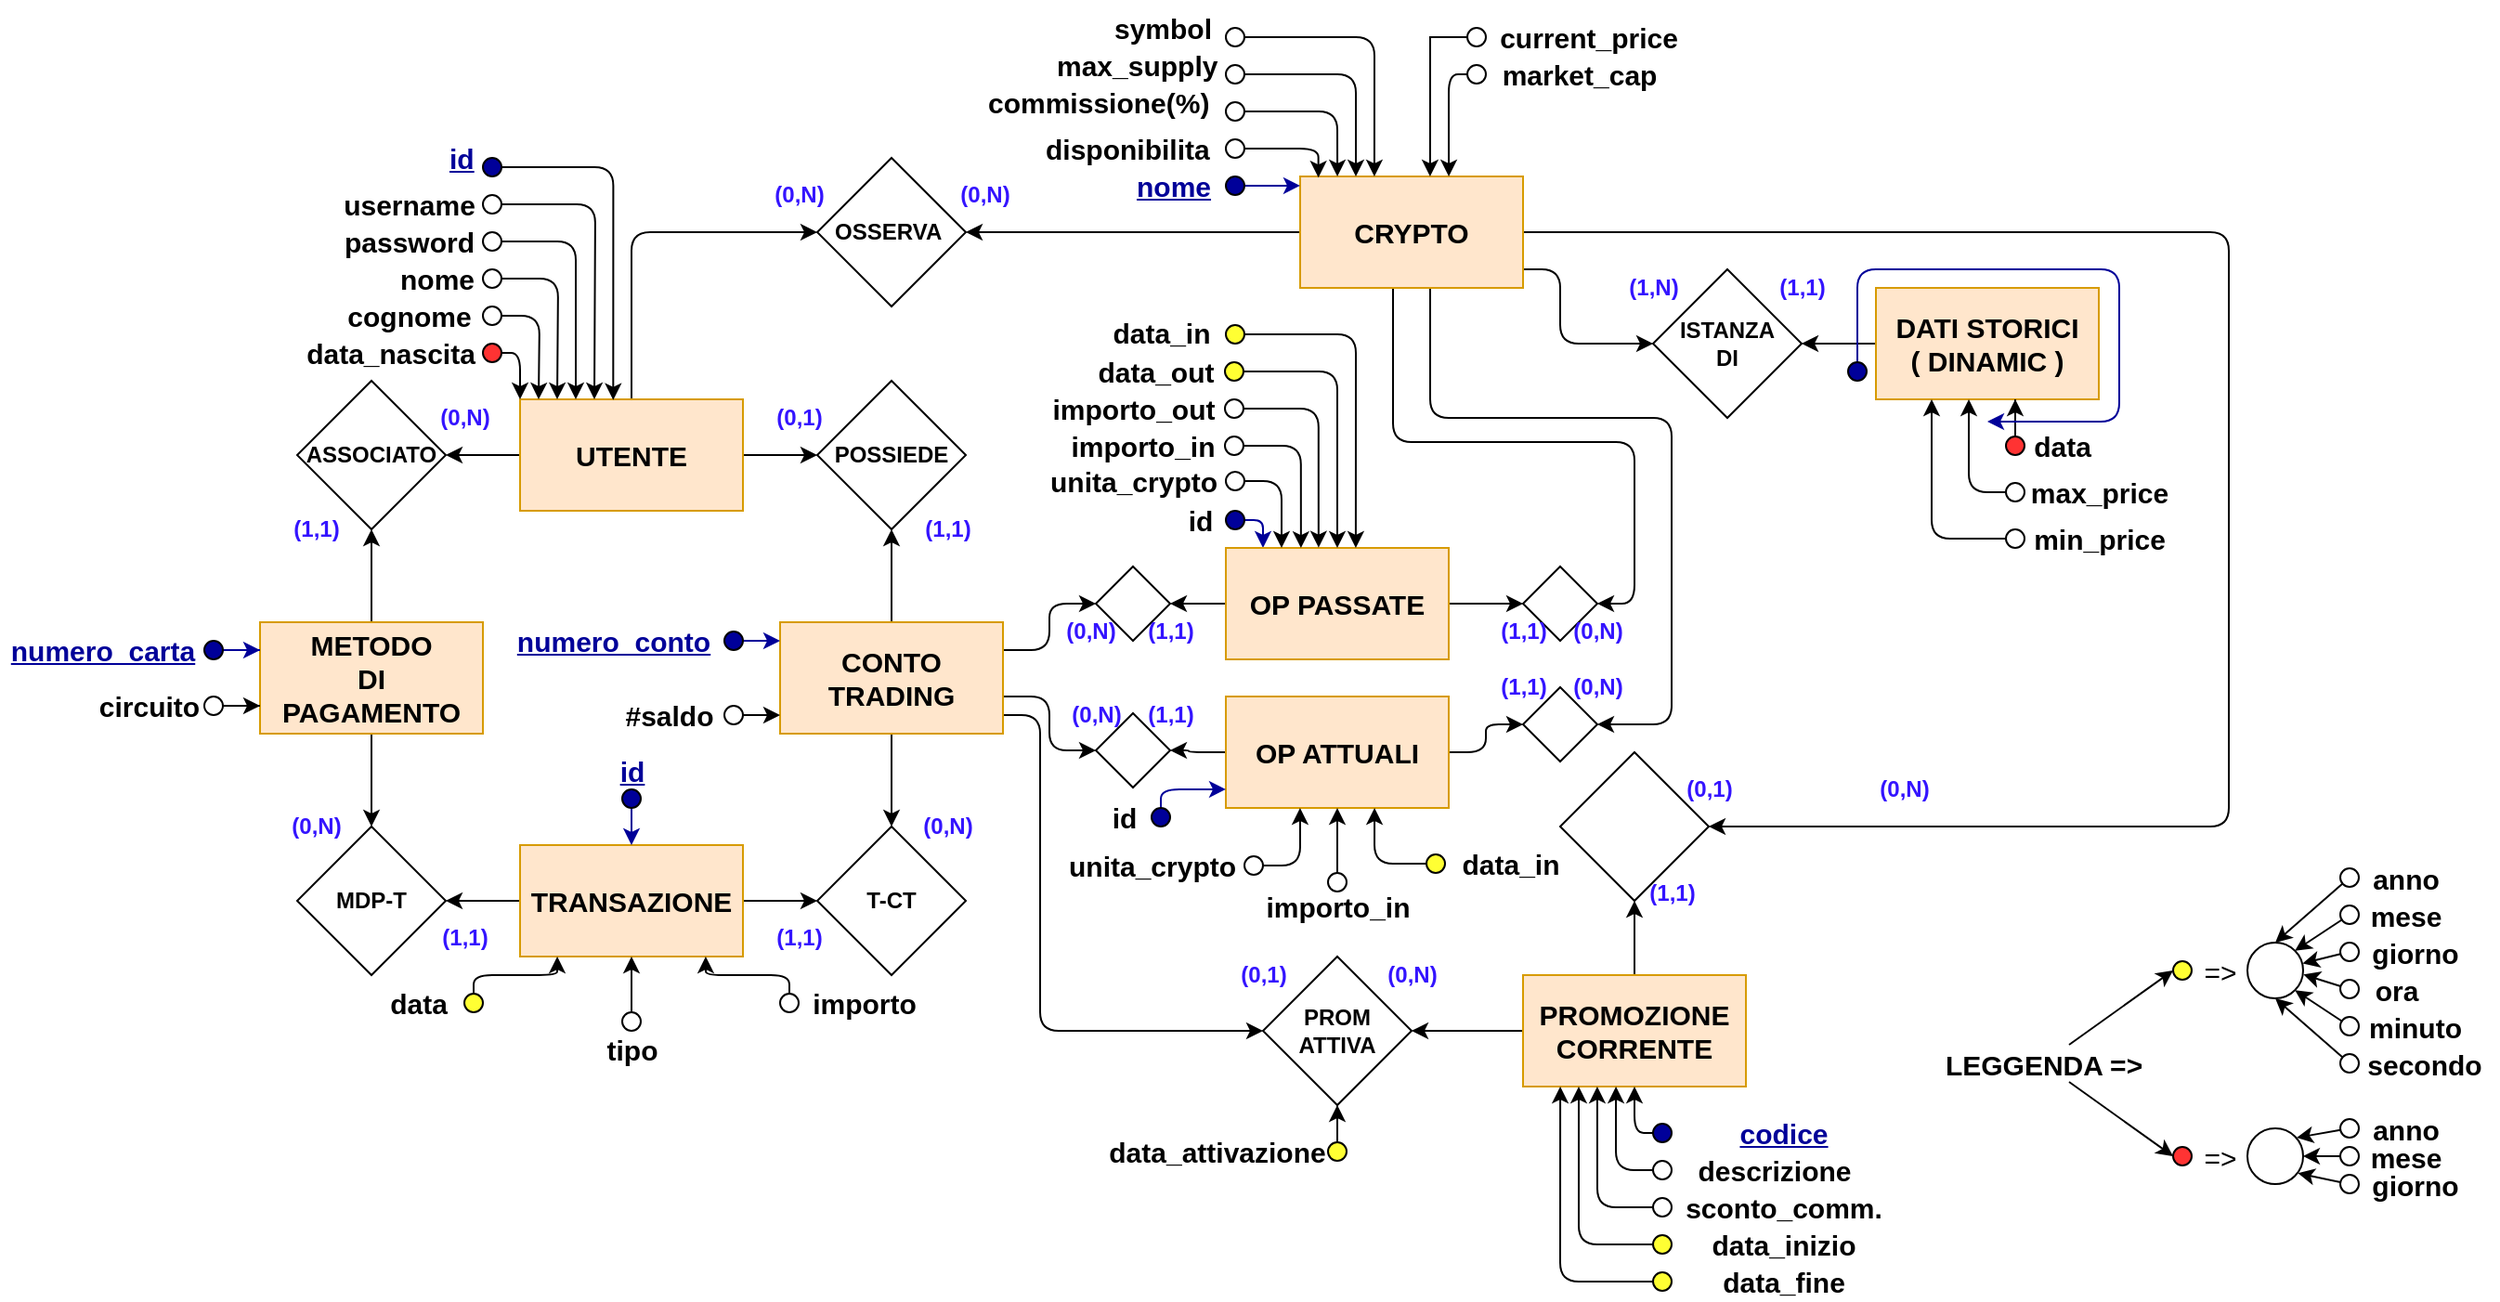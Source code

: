 <mxfile version="15.2.4" type="device"><diagram id="dJIGjoNsgzm4yQcjq9rf" name="2.0"><mxGraphModel dx="2335" dy="1210" grid="1" gridSize="10" guides="1" tooltips="1" connect="1" arrows="1" fold="1" page="0" pageScale="1" pageWidth="1169" pageHeight="1654" math="0" shadow="0"><root><mxCell id="keLqpg3nRNY8iEif-JzN-0"/><mxCell id="keLqpg3nRNY8iEif-JzN-1" parent="keLqpg3nRNY8iEif-JzN-0"/><mxCell id="76Z9kxkEjeYsUYARtlhy-0" value="" style="edgeStyle=orthogonalEdgeStyle;rounded=0;orthogonalLoop=1;jettySize=auto;html=1;" parent="keLqpg3nRNY8iEif-JzN-1" source="7U05ODJeQoMlFMu4kpVR-68" target="2spqojnePGUed5X7LGbS-1" edge="1"><mxGeometry relative="1" as="geometry"/></mxCell><mxCell id="76Z9kxkEjeYsUYARtlhy-3" value="" style="edgeStyle=orthogonalEdgeStyle;rounded=0;orthogonalLoop=1;jettySize=auto;html=1;" parent="keLqpg3nRNY8iEif-JzN-1" source="7U05ODJeQoMlFMu4kpVR-68" target="76Z9kxkEjeYsUYARtlhy-2" edge="1"><mxGeometry relative="1" as="geometry"/></mxCell><mxCell id="Rwmxiom8C3VODpGxg3xN-1" style="edgeStyle=orthogonalEdgeStyle;rounded=1;orthogonalLoop=1;jettySize=auto;html=1;entryX=0;entryY=0.5;entryDx=0;entryDy=0;" parent="keLqpg3nRNY8iEif-JzN-1" source="7U05ODJeQoMlFMu4kpVR-68" target="Rwmxiom8C3VODpGxg3xN-0" edge="1"><mxGeometry relative="1" as="geometry"><Array as="points"><mxPoint x="-260" y="-160"/></Array></mxGeometry></mxCell><mxCell id="7U05ODJeQoMlFMu4kpVR-68" value="&lt;b&gt;&lt;font style=&quot;font-size: 15px&quot;&gt;UTENTE&lt;/font&gt;&lt;/b&gt;" style="rounded=0;whiteSpace=wrap;html=1;fillColor=#ffe6cc;strokeColor=#d79b00;" parent="keLqpg3nRNY8iEif-JzN-1" vertex="1"><mxGeometry x="-320" y="-70" width="120" height="60" as="geometry"/></mxCell><mxCell id="76Z9kxkEjeYsUYARtlhy-1" value="" style="edgeStyle=orthogonalEdgeStyle;rounded=0;orthogonalLoop=1;jettySize=auto;html=1;" parent="keLqpg3nRNY8iEif-JzN-1" source="7U05ODJeQoMlFMu4kpVR-72" target="2spqojnePGUed5X7LGbS-1" edge="1"><mxGeometry relative="1" as="geometry"/></mxCell><mxCell id="GEEYI5Ua7Neu7EZmkN4L-1" value="" style="edgeStyle=orthogonalEdgeStyle;rounded=0;orthogonalLoop=1;jettySize=auto;html=1;" parent="keLqpg3nRNY8iEif-JzN-1" source="7U05ODJeQoMlFMu4kpVR-72" target="GEEYI5Ua7Neu7EZmkN4L-0" edge="1"><mxGeometry relative="1" as="geometry"/></mxCell><mxCell id="7U05ODJeQoMlFMu4kpVR-72" value="&lt;b style=&quot;font-size: 15px&quot;&gt;METODO&lt;br&gt;DI&lt;br&gt;PAGAMENTO&lt;/b&gt;" style="rounded=0;whiteSpace=wrap;html=1;fillColor=#ffe6cc;strokeColor=#d79b00;" parent="keLqpg3nRNY8iEif-JzN-1" vertex="1"><mxGeometry x="-460" y="50" width="120" height="60" as="geometry"/></mxCell><mxCell id="GEEYI5Ua7Neu7EZmkN4L-4" value="" style="edgeStyle=orthogonalEdgeStyle;rounded=0;orthogonalLoop=1;jettySize=auto;html=1;" parent="keLqpg3nRNY8iEif-JzN-1" source="7U05ODJeQoMlFMu4kpVR-73" target="GEEYI5Ua7Neu7EZmkN4L-0" edge="1"><mxGeometry relative="1" as="geometry"/></mxCell><mxCell id="GEEYI5Ua7Neu7EZmkN4L-5" value="" style="edgeStyle=orthogonalEdgeStyle;rounded=0;orthogonalLoop=1;jettySize=auto;html=1;" parent="keLqpg3nRNY8iEif-JzN-1" source="7U05ODJeQoMlFMu4kpVR-73" target="GEEYI5Ua7Neu7EZmkN4L-2" edge="1"><mxGeometry relative="1" as="geometry"/></mxCell><mxCell id="7U05ODJeQoMlFMu4kpVR-73" value="&lt;font style=&quot;font-size: 15px&quot;&gt;&lt;b&gt;TRANSAZIONE&lt;/b&gt;&lt;/font&gt;" style="rounded=0;whiteSpace=wrap;html=1;fillColor=#ffe6cc;strokeColor=#d79b00;" parent="keLqpg3nRNY8iEif-JzN-1" vertex="1"><mxGeometry x="-320" y="170" width="120" height="60" as="geometry"/></mxCell><mxCell id="76Z9kxkEjeYsUYARtlhy-4" value="" style="edgeStyle=orthogonalEdgeStyle;rounded=0;orthogonalLoop=1;jettySize=auto;html=1;" parent="keLqpg3nRNY8iEif-JzN-1" source="2spqojnePGUed5X7LGbS-0" target="76Z9kxkEjeYsUYARtlhy-2" edge="1"><mxGeometry relative="1" as="geometry"/></mxCell><mxCell id="GEEYI5Ua7Neu7EZmkN4L-3" value="" style="edgeStyle=orthogonalEdgeStyle;rounded=0;orthogonalLoop=1;jettySize=auto;html=1;" parent="keLqpg3nRNY8iEif-JzN-1" source="2spqojnePGUed5X7LGbS-0" target="GEEYI5Ua7Neu7EZmkN4L-2" edge="1"><mxGeometry relative="1" as="geometry"/></mxCell><mxCell id="pkPdji7ns9vQ9beU2Tdo-3" style="edgeStyle=orthogonalEdgeStyle;rounded=1;orthogonalLoop=1;jettySize=auto;html=1;exitX=1;exitY=0.833;exitDx=0;exitDy=0;entryX=0;entryY=0.5;entryDx=0;entryDy=0;exitPerimeter=0;" parent="keLqpg3nRNY8iEif-JzN-1" source="2spqojnePGUed5X7LGbS-0" target="pkPdji7ns9vQ9beU2Tdo-0" edge="1"><mxGeometry relative="1" as="geometry"><mxPoint x="-40" y="200" as="targetPoint"/><Array as="points"><mxPoint x="-40" y="100"/><mxPoint x="-40" y="270"/></Array></mxGeometry></mxCell><mxCell id="X1ySMwagJZLG6S7_yjNT-38" style="edgeStyle=orthogonalEdgeStyle;rounded=1;orthogonalLoop=1;jettySize=auto;html=1;entryX=0;entryY=0.5;entryDx=0;entryDy=0;exitX=1;exitY=0.25;exitDx=0;exitDy=0;" parent="keLqpg3nRNY8iEif-JzN-1" source="2spqojnePGUed5X7LGbS-0" target="X1ySMwagJZLG6S7_yjNT-11" edge="1"><mxGeometry relative="1" as="geometry"/></mxCell><mxCell id="X1ySMwagJZLG6S7_yjNT-39" style="edgeStyle=orthogonalEdgeStyle;rounded=1;orthogonalLoop=1;jettySize=auto;html=1;entryX=0;entryY=0.5;entryDx=0;entryDy=0;" parent="keLqpg3nRNY8iEif-JzN-1" source="2spqojnePGUed5X7LGbS-0" target="X1ySMwagJZLG6S7_yjNT-17" edge="1"><mxGeometry relative="1" as="geometry"><Array as="points"><mxPoint x="-35" y="90"/><mxPoint x="-35" y="119"/></Array></mxGeometry></mxCell><mxCell id="2spqojnePGUed5X7LGbS-0" value="&lt;b&gt;&lt;font style=&quot;font-size: 15px&quot;&gt;CONTO TRADING&lt;/font&gt;&lt;/b&gt;" style="rounded=0;whiteSpace=wrap;html=1;fillColor=#ffe6cc;strokeColor=#d79b00;" parent="keLqpg3nRNY8iEif-JzN-1" vertex="1"><mxGeometry x="-180" y="50" width="120" height="60" as="geometry"/></mxCell><mxCell id="2spqojnePGUed5X7LGbS-1" value="&lt;b&gt;ASSOCIATO&lt;/b&gt;" style="rhombus;whiteSpace=wrap;html=1;" parent="keLqpg3nRNY8iEif-JzN-1" vertex="1"><mxGeometry x="-440" y="-80" width="80" height="80" as="geometry"/></mxCell><mxCell id="76Z9kxkEjeYsUYARtlhy-2" value="&lt;b&gt;POSSIEDE&lt;/b&gt;" style="rhombus;whiteSpace=wrap;html=1;" parent="keLqpg3nRNY8iEif-JzN-1" vertex="1"><mxGeometry x="-160" y="-80" width="80" height="80" as="geometry"/></mxCell><mxCell id="GEEYI5Ua7Neu7EZmkN4L-0" value="&lt;b&gt;MDP-T&lt;/b&gt;" style="rhombus;whiteSpace=wrap;html=1;" parent="keLqpg3nRNY8iEif-JzN-1" vertex="1"><mxGeometry x="-440" y="160" width="80" height="80" as="geometry"/></mxCell><mxCell id="GEEYI5Ua7Neu7EZmkN4L-2" value="&lt;b&gt;T-CT&lt;/b&gt;" style="rhombus;whiteSpace=wrap;html=1;" parent="keLqpg3nRNY8iEif-JzN-1" vertex="1"><mxGeometry x="-160" y="160" width="80" height="80" as="geometry"/></mxCell><mxCell id="GEEYI5Ua7Neu7EZmkN4L-6" value="&lt;b&gt;&lt;font color=&quot;#3414ff&quot;&gt;(0,N)&lt;/font&gt;&lt;/b&gt;" style="text;html=1;align=center;verticalAlign=middle;resizable=0;points=[];autosize=1;strokeColor=none;" parent="keLqpg3nRNY8iEif-JzN-1" vertex="1"><mxGeometry x="-370" y="-70" width="40" height="20" as="geometry"/></mxCell><mxCell id="GEEYI5Ua7Neu7EZmkN4L-8" value="&lt;b&gt;&lt;font color=&quot;#3414ff&quot;&gt;(1,1)&lt;/font&gt;&lt;/b&gt;" style="text;html=1;align=center;verticalAlign=middle;resizable=0;points=[];autosize=1;strokeColor=none;" parent="keLqpg3nRNY8iEif-JzN-1" vertex="1"><mxGeometry x="-450" y="-10" width="40" height="20" as="geometry"/></mxCell><mxCell id="GEEYI5Ua7Neu7EZmkN4L-9" value="&lt;b&gt;&lt;font color=&quot;#3414ff&quot;&gt;(0,1)&lt;/font&gt;&lt;/b&gt;" style="text;html=1;align=center;verticalAlign=middle;resizable=0;points=[];autosize=1;strokeColor=none;" parent="keLqpg3nRNY8iEif-JzN-1" vertex="1"><mxGeometry x="-190" y="-70" width="40" height="20" as="geometry"/></mxCell><mxCell id="GEEYI5Ua7Neu7EZmkN4L-10" value="&lt;b&gt;&lt;font color=&quot;#3414ff&quot;&gt;(1,1)&lt;/font&gt;&lt;/b&gt;" style="text;html=1;align=center;verticalAlign=middle;resizable=0;points=[];autosize=1;strokeColor=none;" parent="keLqpg3nRNY8iEif-JzN-1" vertex="1"><mxGeometry x="-110" y="-10" width="40" height="20" as="geometry"/></mxCell><mxCell id="GEEYI5Ua7Neu7EZmkN4L-11" value="&lt;b&gt;&lt;font color=&quot;#3414ff&quot;&gt;(1,1)&lt;/font&gt;&lt;/b&gt;" style="text;html=1;align=center;verticalAlign=middle;resizable=0;points=[];autosize=1;strokeColor=none;" parent="keLqpg3nRNY8iEif-JzN-1" vertex="1"><mxGeometry x="-370" y="210" width="40" height="20" as="geometry"/></mxCell><mxCell id="GEEYI5Ua7Neu7EZmkN4L-13" value="&lt;b&gt;&lt;font color=&quot;#3414ff&quot;&gt;(1,1)&lt;/font&gt;&lt;/b&gt;" style="text;html=1;align=center;verticalAlign=middle;resizable=0;points=[];autosize=1;strokeColor=none;" parent="keLqpg3nRNY8iEif-JzN-1" vertex="1"><mxGeometry x="-190" y="210" width="40" height="20" as="geometry"/></mxCell><mxCell id="GEEYI5Ua7Neu7EZmkN4L-14" value="&lt;b&gt;&lt;font color=&quot;#3414ff&quot;&gt;(0,N)&lt;/font&gt;&lt;/b&gt;" style="text;html=1;align=center;verticalAlign=middle;resizable=0;points=[];autosize=1;strokeColor=none;" parent="keLqpg3nRNY8iEif-JzN-1" vertex="1"><mxGeometry x="-450" y="150" width="40" height="20" as="geometry"/></mxCell><mxCell id="0ZvRd-8jXM7F6eIUkJD6-0" value="&lt;b&gt;&lt;font color=&quot;#3414ff&quot;&gt;(0,N)&lt;/font&gt;&lt;/b&gt;" style="text;html=1;align=center;verticalAlign=middle;resizable=0;points=[];autosize=1;strokeColor=none;" parent="keLqpg3nRNY8iEif-JzN-1" vertex="1"><mxGeometry x="-110" y="150" width="40" height="20" as="geometry"/></mxCell><mxCell id="Rwmxiom8C3VODpGxg3xN-2" style="edgeStyle=orthogonalEdgeStyle;rounded=0;orthogonalLoop=1;jettySize=auto;html=1;entryX=1;entryY=0.5;entryDx=0;entryDy=0;" parent="keLqpg3nRNY8iEif-JzN-1" source="kv3jAWeGc-A8JSPu93JU-0" target="Rwmxiom8C3VODpGxg3xN-0" edge="1"><mxGeometry relative="1" as="geometry"/></mxCell><mxCell id="2-e2iBNDOdhKu9VLHqNK-4" style="edgeStyle=orthogonalEdgeStyle;rounded=1;orthogonalLoop=1;jettySize=auto;html=1;entryX=0;entryY=0.5;entryDx=0;entryDy=0;" parent="keLqpg3nRNY8iEif-JzN-1" source="kv3jAWeGc-A8JSPu93JU-0" target="2-e2iBNDOdhKu9VLHqNK-0" edge="1"><mxGeometry relative="1" as="geometry"><Array as="points"><mxPoint x="240" y="-140"/><mxPoint x="240" y="-100"/></Array></mxGeometry></mxCell><mxCell id="Sz1xwEEJOVUqssGH9W7Z-11" style="edgeStyle=orthogonalEdgeStyle;rounded=1;orthogonalLoop=1;jettySize=auto;html=1;entryX=1;entryY=0.5;entryDx=0;entryDy=0;" parent="keLqpg3nRNY8iEif-JzN-1" source="kv3jAWeGc-A8JSPu93JU-0" target="Sz1xwEEJOVUqssGH9W7Z-12" edge="1"><mxGeometry relative="1" as="geometry"><mxPoint x="600" y="190" as="targetPoint"/><Array as="points"><mxPoint x="600" y="-160"/><mxPoint x="600" y="160"/></Array></mxGeometry></mxCell><mxCell id="X1ySMwagJZLG6S7_yjNT-50" style="edgeStyle=orthogonalEdgeStyle;rounded=1;orthogonalLoop=1;jettySize=auto;html=1;entryX=1;entryY=0.5;entryDx=0;entryDy=0;" parent="keLqpg3nRNY8iEif-JzN-1" source="kv3jAWeGc-A8JSPu93JU-0" target="X1ySMwagJZLG6S7_yjNT-44" edge="1"><mxGeometry relative="1" as="geometry"><Array as="points"><mxPoint x="150" y="-47"/><mxPoint x="280" y="-47"/><mxPoint x="280" y="40"/></Array></mxGeometry></mxCell><mxCell id="X1ySMwagJZLG6S7_yjNT-51" style="edgeStyle=orthogonalEdgeStyle;rounded=1;orthogonalLoop=1;jettySize=auto;html=1;entryX=1;entryY=0.5;entryDx=0;entryDy=0;" parent="keLqpg3nRNY8iEif-JzN-1" source="kv3jAWeGc-A8JSPu93JU-0" target="X1ySMwagJZLG6S7_yjNT-45" edge="1"><mxGeometry relative="1" as="geometry"><Array as="points"><mxPoint x="170" y="-60"/><mxPoint x="300" y="-60"/><mxPoint x="300" y="105"/></Array></mxGeometry></mxCell><mxCell id="kv3jAWeGc-A8JSPu93JU-0" value="&lt;b&gt;&lt;font style=&quot;font-size: 15px&quot;&gt;CRYPTO&lt;br&gt;&lt;/font&gt;&lt;/b&gt;" style="rounded=0;whiteSpace=wrap;html=1;fillColor=#ffe6cc;strokeColor=#d79b00;" parent="keLqpg3nRNY8iEif-JzN-1" vertex="1"><mxGeometry x="100" y="-190" width="120" height="60" as="geometry"/></mxCell><mxCell id="kv3jAWeGc-A8JSPu93JU-9" value="&lt;b&gt;&lt;font color=&quot;#3414ff&quot;&gt;(0,N)&lt;/font&gt;&lt;/b&gt;" style="text;html=1;align=center;verticalAlign=middle;resizable=0;points=[];autosize=1;strokeColor=none;" parent="keLqpg3nRNY8iEif-JzN-1" vertex="1"><mxGeometry x="-33" y="45" width="40" height="20" as="geometry"/></mxCell><mxCell id="kv3jAWeGc-A8JSPu93JU-10" value="&lt;b&gt;&lt;font color=&quot;#3414ff&quot;&gt;(0,N)&lt;/font&gt;&lt;/b&gt;" style="text;html=1;align=center;verticalAlign=middle;resizable=0;points=[];autosize=1;strokeColor=none;" parent="keLqpg3nRNY8iEif-JzN-1" vertex="1"><mxGeometry x="-30.5" y="90" width="40" height="20" as="geometry"/></mxCell><mxCell id="Rwmxiom8C3VODpGxg3xN-0" value="&lt;b&gt;OSSERVA&amp;nbsp;&lt;br&gt;&lt;/b&gt;" style="rhombus;whiteSpace=wrap;html=1;" parent="keLqpg3nRNY8iEif-JzN-1" vertex="1"><mxGeometry x="-160" y="-200" width="80" height="80" as="geometry"/></mxCell><mxCell id="Rwmxiom8C3VODpGxg3xN-3" value="&lt;b&gt;&lt;font color=&quot;#3414ff&quot;&gt;(0,N)&lt;/font&gt;&lt;/b&gt;" style="text;html=1;align=center;verticalAlign=middle;resizable=0;points=[];autosize=1;strokeColor=none;" parent="keLqpg3nRNY8iEif-JzN-1" vertex="1"><mxGeometry x="-190" y="-190" width="40" height="20" as="geometry"/></mxCell><mxCell id="Rwmxiom8C3VODpGxg3xN-4" value="&lt;b&gt;&lt;font color=&quot;#3414ff&quot;&gt;(0,N)&lt;/font&gt;&lt;/b&gt;" style="text;html=1;align=center;verticalAlign=middle;resizable=0;points=[];autosize=1;strokeColor=none;" parent="keLqpg3nRNY8iEif-JzN-1" vertex="1"><mxGeometry x="-90" y="-190" width="40" height="20" as="geometry"/></mxCell><mxCell id="2-e2iBNDOdhKu9VLHqNK-6" value="" style="edgeStyle=orthogonalEdgeStyle;rounded=0;orthogonalLoop=1;jettySize=auto;html=1;" parent="keLqpg3nRNY8iEif-JzN-1" source="vXiSnivmQiJXkjmdKbJ0-1" target="2-e2iBNDOdhKu9VLHqNK-0" edge="1"><mxGeometry relative="1" as="geometry"/></mxCell><mxCell id="vXiSnivmQiJXkjmdKbJ0-1" value="&lt;b&gt;&lt;font style=&quot;font-size: 15px&quot;&gt;DATI STORICI&lt;br&gt;( DINAMIC )&lt;br&gt;&lt;/font&gt;&lt;/b&gt;" style="rounded=0;whiteSpace=wrap;html=1;fillColor=#ffe6cc;strokeColor=#d79b00;" parent="keLqpg3nRNY8iEif-JzN-1" vertex="1"><mxGeometry x="410" y="-130" width="120" height="60" as="geometry"/></mxCell><mxCell id="2-e2iBNDOdhKu9VLHqNK-0" value="&lt;b&gt;ISTANZA&lt;br&gt;DI&lt;br&gt;&lt;/b&gt;" style="rhombus;whiteSpace=wrap;html=1;" parent="keLqpg3nRNY8iEif-JzN-1" vertex="1"><mxGeometry x="290" y="-140" width="80" height="80" as="geometry"/></mxCell><mxCell id="2-e2iBNDOdhKu9VLHqNK-9" value="&lt;b&gt;&lt;font color=&quot;#3414ff&quot;&gt;(1,1)&lt;/font&gt;&lt;/b&gt;" style="text;html=1;align=center;verticalAlign=middle;resizable=0;points=[];autosize=1;strokeColor=none;" parent="keLqpg3nRNY8iEif-JzN-1" vertex="1"><mxGeometry x="350" y="-140" width="40" height="20" as="geometry"/></mxCell><mxCell id="2-e2iBNDOdhKu9VLHqNK-10" value="&lt;b&gt;&lt;font color=&quot;#3414ff&quot;&gt;(1,N)&lt;/font&gt;&lt;/b&gt;" style="text;html=1;align=center;verticalAlign=middle;resizable=0;points=[];autosize=1;strokeColor=none;" parent="keLqpg3nRNY8iEif-JzN-1" vertex="1"><mxGeometry x="270" y="-140" width="40" height="20" as="geometry"/></mxCell><mxCell id="pkPdji7ns9vQ9beU2Tdo-0" value="&lt;b&gt;PROM&lt;br&gt;ATTIVA&lt;br&gt;&lt;/b&gt;" style="rhombus;whiteSpace=wrap;html=1;" parent="keLqpg3nRNY8iEif-JzN-1" vertex="1"><mxGeometry x="80" y="230" width="80" height="80" as="geometry"/></mxCell><mxCell id="ZVkkIxYGkP8pSReLWeDG-4" style="edgeStyle=orthogonalEdgeStyle;rounded=0;orthogonalLoop=1;jettySize=auto;html=1;entryX=0.5;entryY=1;entryDx=0;entryDy=0;" parent="keLqpg3nRNY8iEif-JzN-1" source="Sz1xwEEJOVUqssGH9W7Z-5" target="Sz1xwEEJOVUqssGH9W7Z-12" edge="1"><mxGeometry relative="1" as="geometry"/></mxCell><mxCell id="ZVkkIxYGkP8pSReLWeDG-5" style="edgeStyle=orthogonalEdgeStyle;rounded=0;orthogonalLoop=1;jettySize=auto;html=1;" parent="keLqpg3nRNY8iEif-JzN-1" source="Sz1xwEEJOVUqssGH9W7Z-5" target="pkPdji7ns9vQ9beU2Tdo-0" edge="1"><mxGeometry relative="1" as="geometry"/></mxCell><mxCell id="Sz1xwEEJOVUqssGH9W7Z-5" value="&lt;b&gt;&lt;font style=&quot;font-size: 15px&quot;&gt;PROMOZIONE&lt;br&gt;CORRENTE&lt;br&gt;&lt;/font&gt;&lt;/b&gt;" style="rounded=0;whiteSpace=wrap;html=1;fillColor=#ffe6cc;strokeColor=#d79b00;" parent="keLqpg3nRNY8iEif-JzN-1" vertex="1"><mxGeometry x="220" y="240" width="120" height="60" as="geometry"/></mxCell><mxCell id="Sz1xwEEJOVUqssGH9W7Z-12" value="&lt;b&gt;&lt;br&gt;&lt;/b&gt;" style="rhombus;whiteSpace=wrap;html=1;" parent="keLqpg3nRNY8iEif-JzN-1" vertex="1"><mxGeometry x="240" y="120" width="80" height="80" as="geometry"/></mxCell><mxCell id="Sz1xwEEJOVUqssGH9W7Z-15" value="&lt;b&gt;&lt;font color=&quot;#3414ff&quot;&gt;(0,1)&lt;/font&gt;&lt;/b&gt;" style="text;html=1;align=center;verticalAlign=middle;resizable=0;points=[];autosize=1;strokeColor=none;" parent="keLqpg3nRNY8iEif-JzN-1" vertex="1"><mxGeometry x="300" y="130" width="40" height="20" as="geometry"/></mxCell><mxCell id="Sz1xwEEJOVUqssGH9W7Z-16" value="&lt;b&gt;&lt;font color=&quot;#3414ff&quot;&gt;(1,1)&lt;/font&gt;&lt;/b&gt;" style="text;html=1;align=center;verticalAlign=middle;resizable=0;points=[];autosize=1;strokeColor=none;" parent="keLqpg3nRNY8iEif-JzN-1" vertex="1"><mxGeometry x="280" y="186" width="40" height="20" as="geometry"/></mxCell><mxCell id="Sz1xwEEJOVUqssGH9W7Z-17" value="&lt;b&gt;&lt;font color=&quot;#3414ff&quot;&gt;(0,1)&lt;/font&gt;&lt;/b&gt;" style="text;html=1;align=center;verticalAlign=middle;resizable=0;points=[];autosize=1;strokeColor=none;" parent="keLqpg3nRNY8iEif-JzN-1" vertex="1"><mxGeometry x="60" y="230" width="40" height="20" as="geometry"/></mxCell><mxCell id="Sz1xwEEJOVUqssGH9W7Z-18" value="&lt;b&gt;&lt;font color=&quot;#3414ff&quot;&gt;(0,N)&lt;/font&gt;&lt;/b&gt;" style="text;html=1;align=center;verticalAlign=middle;resizable=0;points=[];autosize=1;strokeColor=none;" parent="keLqpg3nRNY8iEif-JzN-1" vertex="1"><mxGeometry x="140" y="230" width="40" height="20" as="geometry"/></mxCell><mxCell id="mCruep4bW9CRm7qjB2pG-34" style="edgeStyle=orthogonalEdgeStyle;rounded=1;orthogonalLoop=1;jettySize=auto;html=1;entryX=0.25;entryY=0;entryDx=0;entryDy=0;" parent="keLqpg3nRNY8iEif-JzN-1" source="mCruep4bW9CRm7qjB2pG-6" target="7U05ODJeQoMlFMu4kpVR-68" edge="1"><mxGeometry relative="1" as="geometry"/></mxCell><mxCell id="mCruep4bW9CRm7qjB2pG-6" value="" style="ellipse;whiteSpace=wrap;html=1;aspect=fixed;" parent="keLqpg3nRNY8iEif-JzN-1" vertex="1"><mxGeometry x="-340" y="-160" width="10" height="10" as="geometry"/></mxCell><mxCell id="mCruep4bW9CRm7qjB2pG-35" style="edgeStyle=orthogonalEdgeStyle;rounded=1;orthogonalLoop=1;jettySize=auto;html=1;" parent="keLqpg3nRNY8iEif-JzN-1" source="mCruep4bW9CRm7qjB2pG-7" edge="1"><mxGeometry relative="1" as="geometry"><mxPoint x="-300" y="-70" as="targetPoint"/></mxGeometry></mxCell><mxCell id="mCruep4bW9CRm7qjB2pG-7" value="" style="ellipse;whiteSpace=wrap;html=1;aspect=fixed;" parent="keLqpg3nRNY8iEif-JzN-1" vertex="1"><mxGeometry x="-340" y="-140" width="10" height="10" as="geometry"/></mxCell><mxCell id="mCruep4bW9CRm7qjB2pG-36" style="edgeStyle=orthogonalEdgeStyle;rounded=1;orthogonalLoop=1;jettySize=auto;html=1;" parent="keLqpg3nRNY8iEif-JzN-1" source="mCruep4bW9CRm7qjB2pG-8" edge="1"><mxGeometry relative="1" as="geometry"><mxPoint x="-310" y="-70" as="targetPoint"/></mxGeometry></mxCell><mxCell id="mCruep4bW9CRm7qjB2pG-8" value="" style="ellipse;whiteSpace=wrap;html=1;aspect=fixed;fillColor=#FFFFFF;" parent="keLqpg3nRNY8iEif-JzN-1" vertex="1"><mxGeometry x="-340" y="-120" width="10" height="10" as="geometry"/></mxCell><mxCell id="mCruep4bW9CRm7qjB2pG-33" style="edgeStyle=orthogonalEdgeStyle;rounded=1;orthogonalLoop=1;jettySize=auto;html=1;strokeColor=#000000;" parent="keLqpg3nRNY8iEif-JzN-1" source="mCruep4bW9CRm7qjB2pG-9" edge="1"><mxGeometry relative="1" as="geometry"><mxPoint x="-280" y="-70" as="targetPoint"/></mxGeometry></mxCell><mxCell id="mCruep4bW9CRm7qjB2pG-9" value="" style="ellipse;whiteSpace=wrap;html=1;aspect=fixed;fillColor=#FFFFFF;" parent="keLqpg3nRNY8iEif-JzN-1" vertex="1"><mxGeometry x="-340" y="-180" width="10" height="10" as="geometry"/></mxCell><mxCell id="mCruep4bW9CRm7qjB2pG-12" value="&lt;font style=&quot;font-size: 15px&quot;&gt;&lt;b&gt;nome&lt;/b&gt;&lt;/font&gt;" style="text;html=1;align=center;verticalAlign=middle;resizable=0;points=[];autosize=1;strokeColor=none;" parent="keLqpg3nRNY8iEif-JzN-1" vertex="1"><mxGeometry x="-395" y="-145" width="60" height="20" as="geometry"/></mxCell><mxCell id="mCruep4bW9CRm7qjB2pG-17" value="&lt;font style=&quot;font-size: 15px&quot;&gt;&lt;b&gt;cognome&lt;/b&gt;&lt;/font&gt;" style="text;html=1;align=center;verticalAlign=middle;resizable=0;points=[];autosize=1;strokeColor=none;" parent="keLqpg3nRNY8iEif-JzN-1" vertex="1"><mxGeometry x="-420" y="-125" width="80" height="20" as="geometry"/></mxCell><mxCell id="mCruep4bW9CRm7qjB2pG-18" value="&lt;font style=&quot;font-size: 15px&quot;&gt;&lt;b&gt;data_nascita&lt;/b&gt;&lt;/font&gt;" style="text;html=1;align=center;verticalAlign=middle;resizable=0;points=[];autosize=1;strokeColor=none;" parent="keLqpg3nRNY8iEif-JzN-1" vertex="1"><mxGeometry x="-445" y="-105" width="110" height="20" as="geometry"/></mxCell><mxCell id="mCruep4bW9CRm7qjB2pG-40" style="edgeStyle=orthogonalEdgeStyle;rounded=0;orthogonalLoop=1;jettySize=auto;html=1;entryX=0;entryY=0.25;entryDx=0;entryDy=0;strokeColor=#000099;" parent="keLqpg3nRNY8iEif-JzN-1" source="mCruep4bW9CRm7qjB2pG-37" target="7U05ODJeQoMlFMu4kpVR-72" edge="1"><mxGeometry relative="1" as="geometry"/></mxCell><mxCell id="mCruep4bW9CRm7qjB2pG-37" value="" style="ellipse;whiteSpace=wrap;html=1;aspect=fixed;fillColor=#000099;" parent="keLqpg3nRNY8iEif-JzN-1" vertex="1"><mxGeometry x="-490" y="60" width="10" height="10" as="geometry"/></mxCell><mxCell id="mCruep4bW9CRm7qjB2pG-41" style="edgeStyle=orthogonalEdgeStyle;rounded=0;orthogonalLoop=1;jettySize=auto;html=1;entryX=0;entryY=0.75;entryDx=0;entryDy=0;strokeColor=#000000;" parent="keLqpg3nRNY8iEif-JzN-1" source="mCruep4bW9CRm7qjB2pG-38" target="7U05ODJeQoMlFMu4kpVR-72" edge="1"><mxGeometry relative="1" as="geometry"/></mxCell><mxCell id="mCruep4bW9CRm7qjB2pG-38" value="" style="ellipse;whiteSpace=wrap;html=1;aspect=fixed;fillColor=#FFFFFF;" parent="keLqpg3nRNY8iEif-JzN-1" vertex="1"><mxGeometry x="-490" y="90" width="10" height="10" as="geometry"/></mxCell><mxCell id="mCruep4bW9CRm7qjB2pG-42" value="&lt;span style=&quot;font-size: 15px&quot;&gt;&lt;font color=&quot;#000099&quot;&gt;&lt;u&gt;&lt;b&gt;numero_carta&lt;/b&gt;&lt;/u&gt;&lt;/font&gt;&lt;/span&gt;" style="text;html=1;align=center;verticalAlign=middle;resizable=0;points=[];autosize=1;strokeColor=none;" parent="keLqpg3nRNY8iEif-JzN-1" vertex="1"><mxGeometry x="-600" y="55" width="110" height="20" as="geometry"/></mxCell><mxCell id="mCruep4bW9CRm7qjB2pG-43" value="&lt;span style=&quot;font-size: 15px&quot;&gt;&lt;b&gt;circuito&lt;/b&gt;&lt;/span&gt;" style="text;html=1;align=center;verticalAlign=middle;resizable=0;points=[];autosize=1;strokeColor=none;" parent="keLqpg3nRNY8iEif-JzN-1" vertex="1"><mxGeometry x="-555" y="85" width="70" height="20" as="geometry"/></mxCell><mxCell id="DO5SppsgQaLneil1nmYW-3" style="edgeStyle=orthogonalEdgeStyle;rounded=1;orthogonalLoop=1;jettySize=auto;html=1;entryX=0.167;entryY=1;entryDx=0;entryDy=0;entryPerimeter=0;strokeColor=#000000;" parent="keLqpg3nRNY8iEif-JzN-1" source="DO5SppsgQaLneil1nmYW-0" target="7U05ODJeQoMlFMu4kpVR-73" edge="1"><mxGeometry relative="1" as="geometry"><Array as="points"><mxPoint x="-345" y="240"/><mxPoint x="-300" y="240"/></Array></mxGeometry></mxCell><mxCell id="DO5SppsgQaLneil1nmYW-0" value="" style="ellipse;whiteSpace=wrap;html=1;aspect=fixed;fillColor=#FFFF33;" parent="keLqpg3nRNY8iEif-JzN-1" vertex="1"><mxGeometry x="-350" y="250" width="10" height="10" as="geometry"/></mxCell><mxCell id="DO5SppsgQaLneil1nmYW-10" style="edgeStyle=orthogonalEdgeStyle;rounded=1;orthogonalLoop=1;jettySize=auto;html=1;entryX=0.833;entryY=1;entryDx=0;entryDy=0;entryPerimeter=0;strokeColor=#000000;" parent="keLqpg3nRNY8iEif-JzN-1" source="DO5SppsgQaLneil1nmYW-2" target="7U05ODJeQoMlFMu4kpVR-73" edge="1"><mxGeometry relative="1" as="geometry"><Array as="points"><mxPoint x="-175" y="240"/><mxPoint x="-220" y="240"/></Array></mxGeometry></mxCell><mxCell id="DO5SppsgQaLneil1nmYW-2" value="" style="ellipse;whiteSpace=wrap;html=1;aspect=fixed;fillColor=#FFFFFF;" parent="keLqpg3nRNY8iEif-JzN-1" vertex="1"><mxGeometry x="-180" y="250" width="10" height="10" as="geometry"/></mxCell><mxCell id="DO5SppsgQaLneil1nmYW-6" value="&lt;span style=&quot;font-size: 15px&quot;&gt;&lt;b&gt;data&lt;/b&gt;&lt;/span&gt;" style="text;html=1;align=center;verticalAlign=middle;resizable=0;points=[];autosize=1;strokeColor=none;" parent="keLqpg3nRNY8iEif-JzN-1" vertex="1"><mxGeometry x="-400" y="245" width="50" height="20" as="geometry"/></mxCell><mxCell id="DO5SppsgQaLneil1nmYW-8" value="&lt;span style=&quot;font-size: 15px&quot;&gt;&lt;b&gt;importo&lt;/b&gt;&lt;/span&gt;" style="text;html=1;align=center;verticalAlign=middle;resizable=0;points=[];autosize=1;strokeColor=none;" parent="keLqpg3nRNY8iEif-JzN-1" vertex="1"><mxGeometry x="-170" y="245" width="70" height="20" as="geometry"/></mxCell><mxCell id="DR-z5DERLBetfRu2oKRw-15" style="edgeStyle=orthogonalEdgeStyle;rounded=1;orthogonalLoop=1;jettySize=auto;html=1;entryX=0.5;entryY=0;entryDx=0;entryDy=0;strokeColor=#000099;" edge="1" parent="keLqpg3nRNY8iEif-JzN-1" source="DO5SppsgQaLneil1nmYW-11" target="7U05ODJeQoMlFMu4kpVR-73"><mxGeometry relative="1" as="geometry"/></mxCell><mxCell id="DO5SppsgQaLneil1nmYW-11" value="" style="ellipse;whiteSpace=wrap;html=1;aspect=fixed;fillColor=#000099;" parent="keLqpg3nRNY8iEif-JzN-1" vertex="1"><mxGeometry x="-265" y="140" width="10" height="10" as="geometry"/></mxCell><mxCell id="tFVv0I9J3Y__j5UHupLy-18" style="edgeStyle=orthogonalEdgeStyle;rounded=0;orthogonalLoop=1;jettySize=auto;html=1;strokeColor=#000099;exitX=1;exitY=0.5;exitDx=0;exitDy=0;" parent="keLqpg3nRNY8iEif-JzN-1" source="IyuAquHhHP1-ZjSj01MS-46" edge="1"><mxGeometry relative="1" as="geometry"><mxPoint x="-200" y="50" as="sourcePoint"/><mxPoint x="-180" y="60" as="targetPoint"/></mxGeometry></mxCell><mxCell id="tFVv0I9J3Y__j5UHupLy-5" style="edgeStyle=orthogonalEdgeStyle;rounded=0;orthogonalLoop=1;jettySize=auto;html=1;strokeColor=#000000;" parent="keLqpg3nRNY8iEif-JzN-1" source="jywCKw-GpwddF1RdftTo-4" edge="1"><mxGeometry relative="1" as="geometry"><mxPoint x="-180" y="100" as="targetPoint"/><Array as="points"><mxPoint x="-180" y="100"/></Array></mxGeometry></mxCell><mxCell id="jywCKw-GpwddF1RdftTo-4" value="" style="ellipse;whiteSpace=wrap;html=1;aspect=fixed;fillColor=#FFFFFF;" parent="keLqpg3nRNY8iEif-JzN-1" vertex="1"><mxGeometry x="-210" y="95" width="10" height="10" as="geometry"/></mxCell><mxCell id="jywCKw-GpwddF1RdftTo-12" value="&lt;font style=&quot;font-size: 15px&quot; color=&quot;#000099&quot;&gt;&lt;u&gt;&lt;b&gt;numero_conto&lt;/b&gt;&lt;/u&gt;&lt;/font&gt;" style="text;html=1;align=center;verticalAlign=middle;resizable=0;points=[];autosize=1;strokeColor=none;" parent="keLqpg3nRNY8iEif-JzN-1" vertex="1"><mxGeometry x="-330" y="50" width="120" height="20" as="geometry"/></mxCell><mxCell id="jywCKw-GpwddF1RdftTo-13" value="&lt;font style=&quot;font-size: 15px&quot;&gt;&lt;b&gt;#saldo&lt;/b&gt;&lt;/font&gt;" style="text;html=1;align=center;verticalAlign=middle;resizable=0;points=[];autosize=1;strokeColor=none;" parent="keLqpg3nRNY8iEif-JzN-1" vertex="1"><mxGeometry x="-270" y="90" width="60" height="20" as="geometry"/></mxCell><mxCell id="IyuAquHhHP1-ZjSj01MS-77" style="edgeStyle=none;rounded=0;orthogonalLoop=1;jettySize=auto;html=1;entryX=0;entryY=0.083;entryDx=0;entryDy=0;entryPerimeter=0;fontSize=15;strokeColor=#000099;" parent="keLqpg3nRNY8iEif-JzN-1" source="tFVv0I9J3Y__j5UHupLy-11" target="kv3jAWeGc-A8JSPu93JU-0" edge="1"><mxGeometry relative="1" as="geometry"/></mxCell><mxCell id="tFVv0I9J3Y__j5UHupLy-11" value="" style="ellipse;whiteSpace=wrap;html=1;aspect=fixed;fillColor=#000099;" parent="keLqpg3nRNY8iEif-JzN-1" vertex="1"><mxGeometry x="60" y="-190" width="10" height="10" as="geometry"/></mxCell><mxCell id="tFVv0I9J3Y__j5UHupLy-12" value="&lt;font color=&quot;#000099&quot; size=&quot;1&quot;&gt;&lt;u style=&quot;font-size: 15px&quot;&gt;&lt;b&gt;nome&lt;/b&gt;&lt;/u&gt;&lt;/font&gt;" style="text;whiteSpace=wrap;html=1;" parent="keLqpg3nRNY8iEif-JzN-1" vertex="1"><mxGeometry x="10" y="-200" width="50" height="30" as="geometry"/></mxCell><mxCell id="07hZPR3ai0-mYycO4YGS-11" style="edgeStyle=orthogonalEdgeStyle;rounded=1;orthogonalLoop=1;jettySize=auto;html=1;entryX=0.25;entryY=0;entryDx=0;entryDy=0;strokeColor=#000000;" parent="keLqpg3nRNY8iEif-JzN-1" source="tFVv0I9J3Y__j5UHupLy-13" target="kv3jAWeGc-A8JSPu93JU-0" edge="1"><mxGeometry relative="1" as="geometry"/></mxCell><mxCell id="tFVv0I9J3Y__j5UHupLy-13" value="" style="ellipse;whiteSpace=wrap;html=1;aspect=fixed;fillColor=#FFFFFF;" parent="keLqpg3nRNY8iEif-JzN-1" vertex="1"><mxGeometry x="60" y="-250" width="10" height="10" as="geometry"/></mxCell><mxCell id="07hZPR3ai0-mYycO4YGS-10" style="edgeStyle=orthogonalEdgeStyle;rounded=1;orthogonalLoop=1;jettySize=auto;html=1;entryX=0.167;entryY=0;entryDx=0;entryDy=0;entryPerimeter=0;strokeColor=#000000;" parent="keLqpg3nRNY8iEif-JzN-1" source="tFVv0I9J3Y__j5UHupLy-14" target="kv3jAWeGc-A8JSPu93JU-0" edge="1"><mxGeometry relative="1" as="geometry"/></mxCell><mxCell id="tFVv0I9J3Y__j5UHupLy-14" value="" style="ellipse;whiteSpace=wrap;html=1;aspect=fixed;fillColor=#FFFFFF;" parent="keLqpg3nRNY8iEif-JzN-1" vertex="1"><mxGeometry x="60" y="-230" width="10" height="10" as="geometry"/></mxCell><mxCell id="07hZPR3ai0-mYycO4YGS-9" style="edgeStyle=orthogonalEdgeStyle;rounded=1;orthogonalLoop=1;jettySize=auto;html=1;entryX=0.082;entryY=0.01;entryDx=0;entryDy=0;entryPerimeter=0;strokeColor=#000000;" parent="keLqpg3nRNY8iEif-JzN-1" source="tFVv0I9J3Y__j5UHupLy-15" target="kv3jAWeGc-A8JSPu93JU-0" edge="1"><mxGeometry relative="1" as="geometry"><Array as="points"><mxPoint x="110" y="-205"/></Array></mxGeometry></mxCell><mxCell id="tFVv0I9J3Y__j5UHupLy-15" value="" style="ellipse;whiteSpace=wrap;html=1;aspect=fixed;fillColor=#FFFFFF;" parent="keLqpg3nRNY8iEif-JzN-1" vertex="1"><mxGeometry x="60" y="-210" width="10" height="10" as="geometry"/></mxCell><mxCell id="tFVv0I9J3Y__j5UHupLy-19" value="&lt;font style=&quot;font-size: 15px&quot;&gt;&lt;b&gt;symbol&lt;/b&gt;&lt;/font&gt;" style="text;whiteSpace=wrap;html=1;" parent="keLqpg3nRNY8iEif-JzN-1" vertex="1"><mxGeometry x="-2" y="-285" width="7" height="30" as="geometry"/></mxCell><mxCell id="tFVv0I9J3Y__j5UHupLy-20" value="&lt;font style=&quot;font-size: 15px&quot;&gt;&lt;b&gt;max_supply&lt;/b&gt;&lt;/font&gt;" style="text;whiteSpace=wrap;html=1;" parent="keLqpg3nRNY8iEif-JzN-1" vertex="1"><mxGeometry x="-33" y="-265" width="8" height="30" as="geometry"/></mxCell><mxCell id="07hZPR3ai0-mYycO4YGS-0" value="&lt;font style=&quot;font-size: 15px&quot;&gt;&lt;b&gt;disponibilita&lt;/b&gt;&lt;/font&gt;" style="text;whiteSpace=wrap;html=1;" parent="keLqpg3nRNY8iEif-JzN-1" vertex="1"><mxGeometry x="-39.5" y="-220" width="70" height="30" as="geometry"/></mxCell><mxCell id="07hZPR3ai0-mYycO4YGS-12" style="edgeStyle=orthogonalEdgeStyle;rounded=1;orthogonalLoop=1;jettySize=auto;html=1;entryX=0.333;entryY=0;entryDx=0;entryDy=0;entryPerimeter=0;strokeColor=#000000;" parent="keLqpg3nRNY8iEif-JzN-1" source="07hZPR3ai0-mYycO4YGS-3" target="kv3jAWeGc-A8JSPu93JU-0" edge="1"><mxGeometry relative="1" as="geometry"/></mxCell><mxCell id="07hZPR3ai0-mYycO4YGS-3" value="" style="ellipse;whiteSpace=wrap;html=1;aspect=fixed;fillColor=#FFFFFF;" parent="keLqpg3nRNY8iEif-JzN-1" vertex="1"><mxGeometry x="60" y="-270" width="10" height="10" as="geometry"/></mxCell><mxCell id="07hZPR3ai0-mYycO4YGS-7" value="&lt;font style=&quot;font-size: 15px&quot;&gt;&lt;b&gt;commissione(%)&lt;/b&gt;&lt;/font&gt;" style="text;whiteSpace=wrap;html=1;" parent="keLqpg3nRNY8iEif-JzN-1" vertex="1"><mxGeometry x="-70" y="-245" width="100" height="30" as="geometry"/></mxCell><mxCell id="X1ySMwagJZLG6S7_yjNT-5" style="edgeStyle=orthogonalEdgeStyle;rounded=1;orthogonalLoop=1;jettySize=auto;html=1;entryX=0.667;entryY=0;entryDx=0;entryDy=0;entryPerimeter=0;" parent="keLqpg3nRNY8iEif-JzN-1" source="i1MAzxV1-TzD2sf-AxQH-6" target="kv3jAWeGc-A8JSPu93JU-0" edge="1"><mxGeometry relative="1" as="geometry"><Array as="points"><mxPoint x="180" y="-245"/></Array></mxGeometry></mxCell><mxCell id="i1MAzxV1-TzD2sf-AxQH-6" value="" style="ellipse;whiteSpace=wrap;html=1;aspect=fixed;fillColor=#FFFFFF;" parent="keLqpg3nRNY8iEif-JzN-1" vertex="1"><mxGeometry x="190" y="-250" width="10" height="10" as="geometry"/></mxCell><mxCell id="X1ySMwagJZLG6S7_yjNT-6" style="edgeStyle=orthogonalEdgeStyle;rounded=0;orthogonalLoop=1;jettySize=auto;html=1;entryX=0.583;entryY=0;entryDx=0;entryDy=0;entryPerimeter=0;" parent="keLqpg3nRNY8iEif-JzN-1" source="i1MAzxV1-TzD2sf-AxQH-7" target="kv3jAWeGc-A8JSPu93JU-0" edge="1"><mxGeometry relative="1" as="geometry"><Array as="points"><mxPoint x="170" y="-265"/></Array></mxGeometry></mxCell><mxCell id="i1MAzxV1-TzD2sf-AxQH-7" value="" style="ellipse;whiteSpace=wrap;html=1;aspect=fixed;fillColor=#FFFFFF;" parent="keLqpg3nRNY8iEif-JzN-1" vertex="1"><mxGeometry x="190" y="-270" width="10" height="10" as="geometry"/></mxCell><mxCell id="i1MAzxV1-TzD2sf-AxQH-8" value="&lt;font style=&quot;font-size: 15px&quot;&gt;&lt;b&gt;current_price&lt;/b&gt;&lt;/font&gt;" style="text;html=1;align=center;verticalAlign=middle;resizable=0;points=[];autosize=1;strokeColor=none;" parent="keLqpg3nRNY8iEif-JzN-1" vertex="1"><mxGeometry x="200" y="-275" width="110" height="20" as="geometry"/></mxCell><mxCell id="i1MAzxV1-TzD2sf-AxQH-9" value="&lt;font style=&quot;font-size: 15px&quot;&gt;&lt;b&gt;market_cap&lt;/b&gt;&lt;/font&gt;" style="text;html=1;align=center;verticalAlign=middle;resizable=0;points=[];autosize=1;strokeColor=none;" parent="keLqpg3nRNY8iEif-JzN-1" vertex="1"><mxGeometry x="200" y="-255" width="100" height="20" as="geometry"/></mxCell><mxCell id="SBHHFNtl8tXdQDXouuQS-30" style="edgeStyle=orthogonalEdgeStyle;rounded=0;orthogonalLoop=1;jettySize=auto;html=1;entryX=0.625;entryY=1;entryDx=0;entryDy=0;entryPerimeter=0;fontSize=15;strokeColor=#000000;" parent="keLqpg3nRNY8iEif-JzN-1" source="i1MAzxV1-TzD2sf-AxQH-17" target="vXiSnivmQiJXkjmdKbJ0-1" edge="1"><mxGeometry relative="1" as="geometry"/></mxCell><mxCell id="i1MAzxV1-TzD2sf-AxQH-17" value="" style="ellipse;whiteSpace=wrap;html=1;aspect=fixed;fillColor=#FF3333;" parent="keLqpg3nRNY8iEif-JzN-1" vertex="1"><mxGeometry x="480" y="-50" width="10" height="10" as="geometry"/></mxCell><mxCell id="SBHHFNtl8tXdQDXouuQS-35" style="edgeStyle=orthogonalEdgeStyle;rounded=1;orthogonalLoop=1;jettySize=auto;html=1;fontSize=15;strokeColor=#000099;" parent="keLqpg3nRNY8iEif-JzN-1" source="ddFF_NbzvMmtnzf-y4Ff-7" edge="1"><mxGeometry relative="1" as="geometry"><mxPoint x="470" y="-58" as="targetPoint"/><Array as="points"><mxPoint x="400" y="-140"/><mxPoint x="541" y="-140"/><mxPoint x="541" y="-58"/></Array></mxGeometry></mxCell><mxCell id="ddFF_NbzvMmtnzf-y4Ff-7" value="" style="ellipse;whiteSpace=wrap;html=1;aspect=fixed;fillColor=#000099;" parent="keLqpg3nRNY8iEif-JzN-1" vertex="1"><mxGeometry x="395" y="-90" width="10" height="10" as="geometry"/></mxCell><mxCell id="SBHHFNtl8tXdQDXouuQS-32" style="edgeStyle=orthogonalEdgeStyle;rounded=1;orthogonalLoop=1;jettySize=auto;html=1;fontSize=15;strokeColor=#000000;" parent="keLqpg3nRNY8iEif-JzN-1" source="ddFF_NbzvMmtnzf-y4Ff-13" edge="1"><mxGeometry relative="1" as="geometry"><mxPoint x="460" y="-70" as="targetPoint"/></mxGeometry></mxCell><mxCell id="ddFF_NbzvMmtnzf-y4Ff-13" value="" style="ellipse;whiteSpace=wrap;html=1;aspect=fixed;fillColor=#FFFFFF;" parent="keLqpg3nRNY8iEif-JzN-1" vertex="1"><mxGeometry x="480" y="-25" width="10" height="10" as="geometry"/></mxCell><mxCell id="SBHHFNtl8tXdQDXouuQS-33" style="edgeStyle=orthogonalEdgeStyle;rounded=1;orthogonalLoop=1;jettySize=auto;html=1;entryX=0.25;entryY=1;entryDx=0;entryDy=0;fontSize=15;strokeColor=#000000;" parent="keLqpg3nRNY8iEif-JzN-1" source="ddFF_NbzvMmtnzf-y4Ff-14" target="vXiSnivmQiJXkjmdKbJ0-1" edge="1"><mxGeometry relative="1" as="geometry"><Array as="points"><mxPoint x="440" y="5"/></Array></mxGeometry></mxCell><mxCell id="ddFF_NbzvMmtnzf-y4Ff-14" value="" style="ellipse;whiteSpace=wrap;html=1;aspect=fixed;fillColor=#FFFFFF;" parent="keLqpg3nRNY8iEif-JzN-1" vertex="1"><mxGeometry x="480" width="10" height="10" as="geometry"/></mxCell><mxCell id="ddFF_NbzvMmtnzf-y4Ff-16" value="&lt;font style=&quot;font-size: 15px&quot;&gt;&lt;b&gt;max_price&lt;/b&gt;&lt;/font&gt;" style="text;html=1;align=center;verticalAlign=middle;resizable=0;points=[];autosize=1;strokeColor=none;" parent="keLqpg3nRNY8iEif-JzN-1" vertex="1"><mxGeometry x="485" y="-30" width="90" height="20" as="geometry"/></mxCell><mxCell id="ddFF_NbzvMmtnzf-y4Ff-17" value="&lt;font style=&quot;font-size: 15px&quot;&gt;&lt;b&gt;min_price&lt;/b&gt;&lt;/font&gt;" style="text;html=1;align=center;verticalAlign=middle;resizable=0;points=[];autosize=1;strokeColor=none;" parent="keLqpg3nRNY8iEif-JzN-1" vertex="1"><mxGeometry x="485" y="-5" width="90" height="20" as="geometry"/></mxCell><mxCell id="ZVkkIxYGkP8pSReLWeDG-18" style="edgeStyle=orthogonalEdgeStyle;rounded=1;orthogonalLoop=1;jettySize=auto;html=1;" parent="keLqpg3nRNY8iEif-JzN-1" source="N2usPfqYMpyilA78F6Rz-12" edge="1"><mxGeometry relative="1" as="geometry"><mxPoint x="280" y="300" as="targetPoint"/><Array as="points"><mxPoint x="280" y="325"/><mxPoint x="280" y="300"/></Array></mxGeometry></mxCell><mxCell id="N2usPfqYMpyilA78F6Rz-12" value="" style="ellipse;whiteSpace=wrap;html=1;aspect=fixed;fillColor=#000099;" parent="keLqpg3nRNY8iEif-JzN-1" vertex="1"><mxGeometry x="290" y="320" width="10" height="10" as="geometry"/></mxCell><mxCell id="ZVkkIxYGkP8pSReLWeDG-20" style="edgeStyle=orthogonalEdgeStyle;rounded=1;orthogonalLoop=1;jettySize=auto;html=1;entryX=0.333;entryY=1;entryDx=0;entryDy=0;entryPerimeter=0;" parent="keLqpg3nRNY8iEif-JzN-1" source="N2usPfqYMpyilA78F6Rz-14" target="Sz1xwEEJOVUqssGH9W7Z-5" edge="1"><mxGeometry relative="1" as="geometry"><Array as="points"><mxPoint x="260" y="365"/></Array></mxGeometry></mxCell><mxCell id="N2usPfqYMpyilA78F6Rz-14" value="" style="ellipse;whiteSpace=wrap;html=1;aspect=fixed;fillColor=#FFFFFF;" parent="keLqpg3nRNY8iEif-JzN-1" vertex="1"><mxGeometry x="290" y="360" width="10" height="10" as="geometry"/></mxCell><mxCell id="ZVkkIxYGkP8pSReLWeDG-19" style="edgeStyle=orthogonalEdgeStyle;rounded=1;orthogonalLoop=1;jettySize=auto;html=1;entryX=0.417;entryY=1;entryDx=0;entryDy=0;entryPerimeter=0;" parent="keLqpg3nRNY8iEif-JzN-1" source="N2usPfqYMpyilA78F6Rz-15" target="Sz1xwEEJOVUqssGH9W7Z-5" edge="1"><mxGeometry relative="1" as="geometry"><Array as="points"><mxPoint x="270" y="345"/></Array></mxGeometry></mxCell><mxCell id="N2usPfqYMpyilA78F6Rz-15" value="" style="ellipse;whiteSpace=wrap;html=1;aspect=fixed;fillColor=#FFFFFF;" parent="keLqpg3nRNY8iEif-JzN-1" vertex="1"><mxGeometry x="290" y="340" width="10" height="10" as="geometry"/></mxCell><mxCell id="N2usPfqYMpyilA78F6Rz-17" value="&lt;font color=&quot;#000099&quot;&gt;&lt;u&gt;&lt;b&gt;codice&lt;/b&gt;&lt;/u&gt;&lt;/font&gt;" style="text;html=1;align=center;verticalAlign=middle;resizable=0;points=[];autosize=1;strokeColor=none;fontSize=15;" parent="keLqpg3nRNY8iEif-JzN-1" vertex="1"><mxGeometry x="330" y="315" width="60" height="20" as="geometry"/></mxCell><mxCell id="N2usPfqYMpyilA78F6Rz-18" value="&lt;b&gt;descrizione&lt;/b&gt;" style="text;html=1;align=center;verticalAlign=middle;resizable=0;points=[];autosize=1;strokeColor=none;fontSize=15;" parent="keLqpg3nRNY8iEif-JzN-1" vertex="1"><mxGeometry x="305" y="335" width="100" height="20" as="geometry"/></mxCell><mxCell id="IByP9k66xwMKfijTtFDJ-0" value="&lt;b&gt;sconto_comm.&lt;/b&gt;" style="text;html=1;align=center;verticalAlign=middle;resizable=0;points=[];autosize=1;strokeColor=none;fontSize=15;" parent="keLqpg3nRNY8iEif-JzN-1" vertex="1"><mxGeometry x="300" y="355" width="120" height="20" as="geometry"/></mxCell><mxCell id="ZVkkIxYGkP8pSReLWeDG-21" style="edgeStyle=orthogonalEdgeStyle;rounded=1;orthogonalLoop=1;jettySize=auto;html=1;entryX=0.25;entryY=1;entryDx=0;entryDy=0;" parent="keLqpg3nRNY8iEif-JzN-1" source="SBHHFNtl8tXdQDXouuQS-0" target="Sz1xwEEJOVUqssGH9W7Z-5" edge="1"><mxGeometry relative="1" as="geometry"><Array as="points"><mxPoint x="250" y="385"/></Array></mxGeometry></mxCell><mxCell id="SBHHFNtl8tXdQDXouuQS-0" value="" style="ellipse;whiteSpace=wrap;html=1;aspect=fixed;fillColor=#FFFF33;" parent="keLqpg3nRNY8iEif-JzN-1" vertex="1"><mxGeometry x="290" y="380" width="10" height="10" as="geometry"/></mxCell><mxCell id="SBHHFNtl8tXdQDXouuQS-1" value="&lt;b&gt;data_inizio&lt;/b&gt;" style="text;html=1;align=center;verticalAlign=middle;resizable=0;points=[];autosize=1;strokeColor=none;fontSize=15;" parent="keLqpg3nRNY8iEif-JzN-1" vertex="1"><mxGeometry x="315" y="375" width="90" height="20" as="geometry"/></mxCell><mxCell id="ZVkkIxYGkP8pSReLWeDG-22" style="edgeStyle=orthogonalEdgeStyle;rounded=1;orthogonalLoop=1;jettySize=auto;html=1;entryX=0.167;entryY=1;entryDx=0;entryDy=0;entryPerimeter=0;" parent="keLqpg3nRNY8iEif-JzN-1" source="SBHHFNtl8tXdQDXouuQS-2" target="Sz1xwEEJOVUqssGH9W7Z-5" edge="1"><mxGeometry relative="1" as="geometry"><Array as="points"><mxPoint x="240" y="405"/></Array></mxGeometry></mxCell><mxCell id="SBHHFNtl8tXdQDXouuQS-2" value="" style="ellipse;whiteSpace=wrap;html=1;aspect=fixed;fillColor=#FFFF33;" parent="keLqpg3nRNY8iEif-JzN-1" vertex="1"><mxGeometry x="290" y="400" width="10" height="10" as="geometry"/></mxCell><mxCell id="SBHHFNtl8tXdQDXouuQS-3" value="&lt;b&gt;data_fine&lt;/b&gt;" style="text;html=1;align=center;verticalAlign=middle;resizable=0;points=[];autosize=1;strokeColor=none;fontSize=15;" parent="keLqpg3nRNY8iEif-JzN-1" vertex="1"><mxGeometry x="320" y="395" width="80" height="20" as="geometry"/></mxCell><mxCell id="SBHHFNtl8tXdQDXouuQS-11" style="edgeStyle=orthogonalEdgeStyle;rounded=0;orthogonalLoop=1;jettySize=auto;html=1;entryX=0.5;entryY=1;entryDx=0;entryDy=0;fontSize=15;strokeColor=#000000;" parent="keLqpg3nRNY8iEif-JzN-1" source="SBHHFNtl8tXdQDXouuQS-10" target="pkPdji7ns9vQ9beU2Tdo-0" edge="1"><mxGeometry relative="1" as="geometry"/></mxCell><mxCell id="SBHHFNtl8tXdQDXouuQS-10" value="" style="ellipse;whiteSpace=wrap;html=1;aspect=fixed;fillColor=#FFFF33;" parent="keLqpg3nRNY8iEif-JzN-1" vertex="1"><mxGeometry x="115" y="330" width="10" height="10" as="geometry"/></mxCell><mxCell id="SBHHFNtl8tXdQDXouuQS-12" value="&lt;b&gt;data_attivazione&lt;/b&gt;" style="text;html=1;align=center;verticalAlign=middle;resizable=0;points=[];autosize=1;strokeColor=none;fontSize=15;" parent="keLqpg3nRNY8iEif-JzN-1" vertex="1"><mxGeometry x="-10" y="325" width="130" height="20" as="geometry"/></mxCell><mxCell id="SBHHFNtl8tXdQDXouuQS-24" value="&lt;b&gt;&lt;font color=&quot;#3414ff&quot;&gt;(0,N)&lt;/font&gt;&lt;/b&gt;" style="text;html=1;align=center;verticalAlign=middle;resizable=0;points=[];autosize=1;strokeColor=none;" parent="keLqpg3nRNY8iEif-JzN-1" vertex="1"><mxGeometry x="405" y="130" width="40" height="20" as="geometry"/></mxCell><mxCell id="SBHHFNtl8tXdQDXouuQS-25" value="&lt;b&gt;&lt;font color=&quot;#3414ff&quot;&gt;(0,N)&lt;/font&gt;&lt;/b&gt;" style="text;html=1;align=center;verticalAlign=middle;resizable=0;points=[];autosize=1;strokeColor=none;" parent="keLqpg3nRNY8iEif-JzN-1" vertex="1"><mxGeometry x="240" y="75" width="40" height="20" as="geometry"/></mxCell><mxCell id="SBHHFNtl8tXdQDXouuQS-36" value="&lt;b&gt;data&lt;/b&gt;" style="text;html=1;align=center;verticalAlign=middle;resizable=0;points=[];autosize=1;strokeColor=none;fontSize=15;" parent="keLqpg3nRNY8iEif-JzN-1" vertex="1"><mxGeometry x="485" y="-55" width="50" height="20" as="geometry"/></mxCell><mxCell id="SBHHFNtl8tXdQDXouuQS-38" value="&lt;b&gt;unita_crypto&lt;/b&gt;" style="text;html=1;align=center;verticalAlign=middle;resizable=0;points=[];autosize=1;strokeColor=none;fontSize=15;" parent="keLqpg3nRNY8iEif-JzN-1" vertex="1"><mxGeometry x="-30" y="170" width="100" height="22" as="geometry"/></mxCell><mxCell id="SBHHFNtl8tXdQDXouuQS-40" value="&lt;b&gt;importo_in&lt;/b&gt;" style="text;html=1;align=center;verticalAlign=middle;resizable=0;points=[];autosize=1;strokeColor=none;fontSize=15;" parent="keLqpg3nRNY8iEif-JzN-1" vertex="1"><mxGeometry x="76" y="192" width="88" height="22" as="geometry"/></mxCell><mxCell id="SBHHFNtl8tXdQDXouuQS-46" value="&lt;b&gt;data_in&lt;/b&gt;" style="text;html=1;align=center;verticalAlign=middle;resizable=0;points=[];autosize=1;strokeColor=none;fontSize=15;" parent="keLqpg3nRNY8iEif-JzN-1" vertex="1"><mxGeometry x="178" y="170" width="70" height="20" as="geometry"/></mxCell><mxCell id="IPIkzdC8KXfi8N2u_Ubq-0" value="&lt;b&gt;data_in&lt;/b&gt;" style="text;html=1;align=center;verticalAlign=middle;resizable=0;points=[];autosize=1;strokeColor=none;fontSize=15;" parent="keLqpg3nRNY8iEif-JzN-1" vertex="1"><mxGeometry x="-6" y="-117" width="62" height="22" as="geometry"/></mxCell><mxCell id="IPIkzdC8KXfi8N2u_Ubq-1" value="&lt;b&gt;data_out&lt;/b&gt;" style="text;html=1;align=center;verticalAlign=middle;resizable=0;points=[];autosize=1;strokeColor=none;fontSize=15;" parent="keLqpg3nRNY8iEif-JzN-1" vertex="1"><mxGeometry x="-18" y="-95" width="80" height="20" as="geometry"/></mxCell><mxCell id="IPIkzdC8KXfi8N2u_Ubq-2" value="&lt;b&gt;unita_crypto&lt;/b&gt;" style="text;html=1;align=center;verticalAlign=middle;resizable=0;points=[];autosize=1;strokeColor=none;fontSize=15;" parent="keLqpg3nRNY8iEif-JzN-1" vertex="1"><mxGeometry x="-40" y="-37" width="100" height="22" as="geometry"/></mxCell><mxCell id="IyuAquHhHP1-ZjSj01MS-75" style="edgeStyle=none;rounded=0;orthogonalLoop=1;jettySize=auto;html=1;entryX=0;entryY=0.5;entryDx=0;entryDy=0;fontSize=15;strokeColor=#000000;" parent="keLqpg3nRNY8iEif-JzN-1" source="IPIkzdC8KXfi8N2u_Ubq-22" target="IyuAquHhHP1-ZjSj01MS-0" edge="1"><mxGeometry relative="1" as="geometry"/></mxCell><mxCell id="IyuAquHhHP1-ZjSj01MS-76" style="edgeStyle=none;rounded=0;orthogonalLoop=1;jettySize=auto;html=1;entryX=0;entryY=0.5;entryDx=0;entryDy=0;fontSize=15;strokeColor=#000000;" parent="keLqpg3nRNY8iEif-JzN-1" source="IPIkzdC8KXfi8N2u_Ubq-22" target="IyuAquHhHP1-ZjSj01MS-23" edge="1"><mxGeometry relative="1" as="geometry"/></mxCell><mxCell id="IPIkzdC8KXfi8N2u_Ubq-22" value="&lt;b&gt;LEGGENDA =&amp;gt;&lt;/b&gt;" style="text;html=1;align=center;verticalAlign=middle;resizable=0;points=[];autosize=1;strokeColor=none;fontSize=15;" parent="keLqpg3nRNY8iEif-JzN-1" vertex="1"><mxGeometry x="440" y="277.5" width="120" height="20" as="geometry"/></mxCell><mxCell id="IyuAquHhHP1-ZjSj01MS-0" value="" style="ellipse;whiteSpace=wrap;html=1;aspect=fixed;fillColor=#FFFF33;" parent="keLqpg3nRNY8iEif-JzN-1" vertex="1"><mxGeometry x="570" y="232.5" width="10" height="10" as="geometry"/></mxCell><mxCell id="IyuAquHhHP1-ZjSj01MS-71" style="edgeStyle=none;rounded=0;orthogonalLoop=1;jettySize=auto;html=1;entryX=1;entryY=1;entryDx=0;entryDy=0;fontSize=15;strokeColor=#000000;" parent="keLqpg3nRNY8iEif-JzN-1" source="IyuAquHhHP1-ZjSj01MS-4" target="IyuAquHhHP1-ZjSj01MS-21" edge="1"><mxGeometry relative="1" as="geometry"/></mxCell><mxCell id="IyuAquHhHP1-ZjSj01MS-4" value="" style="ellipse;whiteSpace=wrap;html=1;aspect=fixed;fillColor=#FFFFFF;" parent="keLqpg3nRNY8iEif-JzN-1" vertex="1"><mxGeometry x="660" y="262.5" width="10" height="10" as="geometry"/></mxCell><mxCell id="IyuAquHhHP1-ZjSj01MS-5" value="&lt;font style=&quot;font-size: 15px&quot;&gt;&lt;b&gt;anno&lt;/b&gt;&lt;/font&gt;" style="text;html=1;align=center;verticalAlign=middle;resizable=0;points=[];autosize=1;strokeColor=none;" parent="keLqpg3nRNY8iEif-JzN-1" vertex="1"><mxGeometry x="670" y="177.5" width="50" height="20" as="geometry"/></mxCell><mxCell id="IyuAquHhHP1-ZjSj01MS-69" style="edgeStyle=none;rounded=0;orthogonalLoop=1;jettySize=auto;html=1;entryX=0.5;entryY=1;entryDx=0;entryDy=0;fontSize=15;strokeColor=#000000;" parent="keLqpg3nRNY8iEif-JzN-1" source="IyuAquHhHP1-ZjSj01MS-7" target="IyuAquHhHP1-ZjSj01MS-21" edge="1"><mxGeometry relative="1" as="geometry"/></mxCell><mxCell id="IyuAquHhHP1-ZjSj01MS-7" value="" style="ellipse;whiteSpace=wrap;html=1;aspect=fixed;fillColor=#FFFFFF;" parent="keLqpg3nRNY8iEif-JzN-1" vertex="1"><mxGeometry x="660" y="282.5" width="10" height="10" as="geometry"/></mxCell><mxCell id="IyuAquHhHP1-ZjSj01MS-8" value="&lt;font style=&quot;font-size: 15px&quot;&gt;&lt;b&gt;mese&lt;/b&gt;&lt;/font&gt;" style="text;html=1;align=center;verticalAlign=middle;resizable=0;points=[];autosize=1;strokeColor=none;" parent="keLqpg3nRNY8iEif-JzN-1" vertex="1"><mxGeometry x="670" y="197.5" width="50" height="20" as="geometry"/></mxCell><mxCell id="IyuAquHhHP1-ZjSj01MS-73" style="edgeStyle=none;rounded=0;orthogonalLoop=1;jettySize=auto;html=1;entryX=0.993;entryY=0.373;entryDx=0;entryDy=0;fontSize=15;strokeColor=#000000;entryPerimeter=0;" parent="keLqpg3nRNY8iEif-JzN-1" source="IyuAquHhHP1-ZjSj01MS-10" target="IyuAquHhHP1-ZjSj01MS-21" edge="1"><mxGeometry relative="1" as="geometry"/></mxCell><mxCell id="IyuAquHhHP1-ZjSj01MS-10" value="" style="ellipse;whiteSpace=wrap;html=1;aspect=fixed;fillColor=#FFFFFF;" parent="keLqpg3nRNY8iEif-JzN-1" vertex="1"><mxGeometry x="660" y="222.5" width="10" height="10" as="geometry"/></mxCell><mxCell id="IyuAquHhHP1-ZjSj01MS-11" value="&lt;font style=&quot;font-size: 15px&quot;&gt;&lt;b&gt;giorno&lt;/b&gt;&lt;/font&gt;" style="text;html=1;align=center;verticalAlign=middle;resizable=0;points=[];autosize=1;strokeColor=none;" parent="keLqpg3nRNY8iEif-JzN-1" vertex="1"><mxGeometry x="670" y="217.5" width="60" height="20" as="geometry"/></mxCell><mxCell id="IyuAquHhHP1-ZjSj01MS-74" style="edgeStyle=none;rounded=0;orthogonalLoop=1;jettySize=auto;html=1;entryX=1.005;entryY=0.572;entryDx=0;entryDy=0;entryPerimeter=0;fontSize=15;strokeColor=#000000;" parent="keLqpg3nRNY8iEif-JzN-1" source="IyuAquHhHP1-ZjSj01MS-13" target="IyuAquHhHP1-ZjSj01MS-21" edge="1"><mxGeometry relative="1" as="geometry"/></mxCell><mxCell id="IyuAquHhHP1-ZjSj01MS-13" value="" style="ellipse;whiteSpace=wrap;html=1;aspect=fixed;fillColor=#FFFFFF;" parent="keLqpg3nRNY8iEif-JzN-1" vertex="1"><mxGeometry x="660" y="242.5" width="10" height="10" as="geometry"/></mxCell><mxCell id="IyuAquHhHP1-ZjSj01MS-14" value="&lt;font style=&quot;font-size: 15px&quot;&gt;&lt;b&gt;ora&lt;/b&gt;&lt;/font&gt;" style="text;html=1;align=center;verticalAlign=middle;resizable=0;points=[];autosize=1;strokeColor=none;" parent="keLqpg3nRNY8iEif-JzN-1" vertex="1"><mxGeometry x="670" y="237.5" width="40" height="20" as="geometry"/></mxCell><mxCell id="IyuAquHhHP1-ZjSj01MS-70" style="edgeStyle=none;rounded=0;orthogonalLoop=1;jettySize=auto;html=1;entryX=1;entryY=0;entryDx=0;entryDy=0;fontSize=15;strokeColor=#000000;" parent="keLqpg3nRNY8iEif-JzN-1" source="IyuAquHhHP1-ZjSj01MS-16" target="IyuAquHhHP1-ZjSj01MS-21" edge="1"><mxGeometry relative="1" as="geometry"/></mxCell><mxCell id="IyuAquHhHP1-ZjSj01MS-16" value="" style="ellipse;whiteSpace=wrap;html=1;aspect=fixed;fillColor=#FFFFFF;" parent="keLqpg3nRNY8iEif-JzN-1" vertex="1"><mxGeometry x="660" y="202.5" width="10" height="10" as="geometry"/></mxCell><mxCell id="IyuAquHhHP1-ZjSj01MS-17" value="&lt;font style=&quot;font-size: 15px&quot;&gt;&lt;b&gt;minuto&lt;/b&gt;&lt;/font&gt;" style="text;html=1;align=center;verticalAlign=middle;resizable=0;points=[];autosize=1;strokeColor=none;" parent="keLqpg3nRNY8iEif-JzN-1" vertex="1"><mxGeometry x="665" y="257.5" width="70" height="20" as="geometry"/></mxCell><mxCell id="IyuAquHhHP1-ZjSj01MS-68" style="edgeStyle=none;rounded=0;orthogonalLoop=1;jettySize=auto;html=1;entryX=0.5;entryY=0;entryDx=0;entryDy=0;fontSize=15;strokeColor=#000000;" parent="keLqpg3nRNY8iEif-JzN-1" source="IyuAquHhHP1-ZjSj01MS-19" target="IyuAquHhHP1-ZjSj01MS-21" edge="1"><mxGeometry relative="1" as="geometry"/></mxCell><mxCell id="IyuAquHhHP1-ZjSj01MS-19" value="" style="ellipse;whiteSpace=wrap;html=1;aspect=fixed;fillColor=#FFFFFF;" parent="keLqpg3nRNY8iEif-JzN-1" vertex="1"><mxGeometry x="660" y="182.5" width="10" height="10" as="geometry"/></mxCell><mxCell id="IyuAquHhHP1-ZjSj01MS-20" value="&lt;font style=&quot;font-size: 15px&quot;&gt;&lt;b&gt;secondo&lt;/b&gt;&lt;/font&gt;" style="text;html=1;align=center;verticalAlign=middle;resizable=0;points=[];autosize=1;strokeColor=none;" parent="keLqpg3nRNY8iEif-JzN-1" vertex="1"><mxGeometry x="665" y="277.5" width="80" height="20" as="geometry"/></mxCell><mxCell id="IyuAquHhHP1-ZjSj01MS-21" value="" style="ellipse;whiteSpace=wrap;html=1;aspect=fixed;fillColor=#FFFFFF;" parent="keLqpg3nRNY8iEif-JzN-1" vertex="1"><mxGeometry x="610" y="222.5" width="30" height="30" as="geometry"/></mxCell><mxCell id="IyuAquHhHP1-ZjSj01MS-23" value="" style="ellipse;whiteSpace=wrap;html=1;aspect=fixed;fillColor=#FF3333;" parent="keLqpg3nRNY8iEif-JzN-1" vertex="1"><mxGeometry x="570" y="332.5" width="10" height="10" as="geometry"/></mxCell><mxCell id="IyuAquHhHP1-ZjSj01MS-24" value="=&amp;gt;" style="text;html=1;align=center;verticalAlign=middle;resizable=0;points=[];autosize=1;strokeColor=none;fontSize=15;" parent="keLqpg3nRNY8iEif-JzN-1" vertex="1"><mxGeometry x="580" y="327.5" width="30" height="20" as="geometry"/></mxCell><mxCell id="IyuAquHhHP1-ZjSj01MS-25" value="=&amp;gt;" style="text;html=1;align=center;verticalAlign=middle;resizable=0;points=[];autosize=1;strokeColor=none;fontSize=15;" parent="keLqpg3nRNY8iEif-JzN-1" vertex="1"><mxGeometry x="580" y="227.5" width="30" height="20" as="geometry"/></mxCell><mxCell id="IyuAquHhHP1-ZjSj01MS-26" value="" style="ellipse;whiteSpace=wrap;html=1;aspect=fixed;fillColor=#FFFFFF;" parent="keLqpg3nRNY8iEif-JzN-1" vertex="1"><mxGeometry x="610" y="322.5" width="30" height="30" as="geometry"/></mxCell><mxCell id="IyuAquHhHP1-ZjSj01MS-32" style="edgeStyle=none;rounded=0;orthogonalLoop=1;jettySize=auto;html=1;fontSize=15;strokeColor=#000000;entryX=0.882;entryY=0.168;entryDx=0;entryDy=0;entryPerimeter=0;" parent="keLqpg3nRNY8iEif-JzN-1" source="IyuAquHhHP1-ZjSj01MS-27" target="IyuAquHhHP1-ZjSj01MS-26" edge="1"><mxGeometry relative="1" as="geometry"><mxPoint x="687.5" y="337.5" as="targetPoint"/></mxGeometry></mxCell><mxCell id="IyuAquHhHP1-ZjSj01MS-27" value="" style="ellipse;whiteSpace=wrap;html=1;aspect=fixed;fillColor=#FFFFFF;" parent="keLqpg3nRNY8iEif-JzN-1" vertex="1"><mxGeometry x="660" y="317.5" width="10" height="10" as="geometry"/></mxCell><mxCell id="IyuAquHhHP1-ZjSj01MS-33" style="edgeStyle=none;rounded=0;orthogonalLoop=1;jettySize=auto;html=1;entryX=1;entryY=0.5;entryDx=0;entryDy=0;fontSize=15;strokeColor=#000000;" parent="keLqpg3nRNY8iEif-JzN-1" source="IyuAquHhHP1-ZjSj01MS-28" target="IyuAquHhHP1-ZjSj01MS-26" edge="1"><mxGeometry relative="1" as="geometry"/></mxCell><mxCell id="IyuAquHhHP1-ZjSj01MS-28" value="" style="ellipse;whiteSpace=wrap;html=1;aspect=fixed;fillColor=#FFFFFF;" parent="keLqpg3nRNY8iEif-JzN-1" vertex="1"><mxGeometry x="660" y="332.5" width="10" height="10" as="geometry"/></mxCell><mxCell id="IyuAquHhHP1-ZjSj01MS-34" style="edgeStyle=none;rounded=0;orthogonalLoop=1;jettySize=auto;html=1;fontSize=15;strokeColor=#000000;entryX=0.907;entryY=0.806;entryDx=0;entryDy=0;entryPerimeter=0;" parent="keLqpg3nRNY8iEif-JzN-1" source="IyuAquHhHP1-ZjSj01MS-30" target="IyuAquHhHP1-ZjSj01MS-26" edge="1"><mxGeometry relative="1" as="geometry"/></mxCell><mxCell id="IyuAquHhHP1-ZjSj01MS-30" value="" style="ellipse;whiteSpace=wrap;html=1;aspect=fixed;fillColor=#FFFFFF;" parent="keLqpg3nRNY8iEif-JzN-1" vertex="1"><mxGeometry x="660" y="347.5" width="10" height="10" as="geometry"/></mxCell><mxCell id="IyuAquHhHP1-ZjSj01MS-37" value="&lt;font style=&quot;font-size: 15px&quot;&gt;&lt;b&gt;anno&lt;/b&gt;&lt;/font&gt;" style="text;html=1;align=center;verticalAlign=middle;resizable=0;points=[];autosize=1;strokeColor=none;" parent="keLqpg3nRNY8iEif-JzN-1" vertex="1"><mxGeometry x="670" y="312.5" width="50" height="20" as="geometry"/></mxCell><mxCell id="IyuAquHhHP1-ZjSj01MS-38" value="&lt;font style=&quot;font-size: 15px&quot;&gt;&lt;b&gt;mese&lt;/b&gt;&lt;/font&gt;" style="text;html=1;align=center;verticalAlign=middle;resizable=0;points=[];autosize=1;strokeColor=none;" parent="keLqpg3nRNY8iEif-JzN-1" vertex="1"><mxGeometry x="670" y="327.5" width="50" height="20" as="geometry"/></mxCell><mxCell id="IyuAquHhHP1-ZjSj01MS-39" value="&lt;font style=&quot;font-size: 15px&quot;&gt;&lt;b&gt;giorno&lt;/b&gt;&lt;/font&gt;" style="text;html=1;align=center;verticalAlign=middle;resizable=0;points=[];autosize=1;strokeColor=none;" parent="keLqpg3nRNY8iEif-JzN-1" vertex="1"><mxGeometry x="670" y="342.5" width="60" height="20" as="geometry"/></mxCell><mxCell id="IyuAquHhHP1-ZjSj01MS-46" value="" style="ellipse;whiteSpace=wrap;html=1;aspect=fixed;fillColor=#000099;" parent="keLqpg3nRNY8iEif-JzN-1" vertex="1"><mxGeometry x="-210" y="55" width="10" height="10" as="geometry"/></mxCell><mxCell id="Ny4bB1wVi_UsCCbiO5rK-2" value="&lt;b&gt;importo_in&lt;/b&gt;" style="text;html=1;align=center;verticalAlign=middle;resizable=0;points=[];autosize=1;strokeColor=none;fontSize=15;" parent="keLqpg3nRNY8iEif-JzN-1" vertex="1"><mxGeometry x="-30.5" y="-55" width="90" height="20" as="geometry"/></mxCell><mxCell id="X1ySMwagJZLG6S7_yjNT-74" style="edgeStyle=orthogonalEdgeStyle;rounded=1;orthogonalLoop=1;jettySize=auto;html=1;strokeColor=#000099;" parent="keLqpg3nRNY8iEif-JzN-1" source="Ny4bB1wVi_UsCCbiO5rK-3" edge="1"><mxGeometry relative="1" as="geometry"><mxPoint x="80" y="10" as="targetPoint"/><Array as="points"><mxPoint x="80" y="-5"/></Array></mxGeometry></mxCell><mxCell id="Ny4bB1wVi_UsCCbiO5rK-3" value="" style="ellipse;whiteSpace=wrap;html=1;aspect=fixed;fillColor=#000099;" parent="keLqpg3nRNY8iEif-JzN-1" vertex="1"><mxGeometry x="60" y="-10" width="10" height="10" as="geometry"/></mxCell><mxCell id="Ny4bB1wVi_UsCCbiO5rK-4" value="&lt;b&gt;importo_out&lt;/b&gt;" style="text;html=1;align=center;verticalAlign=middle;resizable=0;points=[];autosize=1;strokeColor=none;fontSize=15;" parent="keLqpg3nRNY8iEif-JzN-1" vertex="1"><mxGeometry x="-40.5" y="-75" width="100" height="20" as="geometry"/></mxCell><mxCell id="X1ySMwagJZLG6S7_yjNT-2" style="edgeStyle=orthogonalEdgeStyle;rounded=0;orthogonalLoop=1;jettySize=auto;html=1;entryX=0.5;entryY=1;entryDx=0;entryDy=0;" parent="keLqpg3nRNY8iEif-JzN-1" source="X1ySMwagJZLG6S7_yjNT-1" target="7U05ODJeQoMlFMu4kpVR-73" edge="1"><mxGeometry relative="1" as="geometry"/></mxCell><mxCell id="X1ySMwagJZLG6S7_yjNT-1" value="" style="ellipse;whiteSpace=wrap;html=1;aspect=fixed;fillColor=#FFFFFF;" parent="keLqpg3nRNY8iEif-JzN-1" vertex="1"><mxGeometry x="-265" y="260" width="10" height="10" as="geometry"/></mxCell><mxCell id="X1ySMwagJZLG6S7_yjNT-3" value="&lt;span style=&quot;font-size: 15px&quot;&gt;&lt;b&gt;tipo&lt;/b&gt;&lt;/span&gt;" style="text;html=1;align=center;verticalAlign=middle;resizable=0;points=[];autosize=1;strokeColor=none;" parent="keLqpg3nRNY8iEif-JzN-1" vertex="1"><mxGeometry x="-280" y="270" width="40" height="20" as="geometry"/></mxCell><mxCell id="X1ySMwagJZLG6S7_yjNT-11" value="" style="rhombus;whiteSpace=wrap;html=1;" parent="keLqpg3nRNY8iEif-JzN-1" vertex="1"><mxGeometry x="-10" y="20" width="40" height="40" as="geometry"/></mxCell><mxCell id="X1ySMwagJZLG6S7_yjNT-40" style="edgeStyle=orthogonalEdgeStyle;rounded=1;orthogonalLoop=1;jettySize=auto;html=1;entryX=1;entryY=0.5;entryDx=0;entryDy=0;" parent="keLqpg3nRNY8iEif-JzN-1" source="X1ySMwagJZLG6S7_yjNT-12" target="X1ySMwagJZLG6S7_yjNT-17" edge="1"><mxGeometry relative="1" as="geometry"/></mxCell><mxCell id="X1ySMwagJZLG6S7_yjNT-47" style="edgeStyle=orthogonalEdgeStyle;rounded=1;orthogonalLoop=1;jettySize=auto;html=1;entryX=0;entryY=0.5;entryDx=0;entryDy=0;" parent="keLqpg3nRNY8iEif-JzN-1" source="X1ySMwagJZLG6S7_yjNT-12" target="X1ySMwagJZLG6S7_yjNT-45" edge="1"><mxGeometry relative="1" as="geometry"/></mxCell><mxCell id="X1ySMwagJZLG6S7_yjNT-12" value="&lt;b&gt;&lt;font style=&quot;font-size: 15px&quot;&gt;OP ATTUALI&lt;br&gt;&lt;/font&gt;&lt;/b&gt;" style="rounded=0;whiteSpace=wrap;html=1;fillColor=#ffe6cc;strokeColor=#d79b00;" parent="keLqpg3nRNY8iEif-JzN-1" vertex="1"><mxGeometry x="60" y="90" width="120" height="60" as="geometry"/></mxCell><mxCell id="X1ySMwagJZLG6S7_yjNT-41" style="edgeStyle=orthogonalEdgeStyle;rounded=1;orthogonalLoop=1;jettySize=auto;html=1;entryX=1;entryY=0.5;entryDx=0;entryDy=0;" parent="keLqpg3nRNY8iEif-JzN-1" source="X1ySMwagJZLG6S7_yjNT-13" target="X1ySMwagJZLG6S7_yjNT-11" edge="1"><mxGeometry relative="1" as="geometry"/></mxCell><mxCell id="X1ySMwagJZLG6S7_yjNT-46" style="edgeStyle=orthogonalEdgeStyle;rounded=1;orthogonalLoop=1;jettySize=auto;html=1;entryX=0;entryY=0.5;entryDx=0;entryDy=0;" parent="keLqpg3nRNY8iEif-JzN-1" source="X1ySMwagJZLG6S7_yjNT-13" target="X1ySMwagJZLG6S7_yjNT-44" edge="1"><mxGeometry relative="1" as="geometry"/></mxCell><mxCell id="X1ySMwagJZLG6S7_yjNT-13" value="&lt;b&gt;&lt;font style=&quot;font-size: 15px&quot;&gt;OP PASSATE&lt;br&gt;&lt;/font&gt;&lt;/b&gt;" style="rounded=0;whiteSpace=wrap;html=1;fillColor=#ffe6cc;strokeColor=#d79b00;" parent="keLqpg3nRNY8iEif-JzN-1" vertex="1"><mxGeometry x="60" y="10" width="120" height="60" as="geometry"/></mxCell><mxCell id="X1ySMwagJZLG6S7_yjNT-17" value="" style="rhombus;whiteSpace=wrap;html=1;" parent="keLqpg3nRNY8iEif-JzN-1" vertex="1"><mxGeometry x="-10" y="99" width="40" height="40" as="geometry"/></mxCell><mxCell id="X1ySMwagJZLG6S7_yjNT-42" value="&lt;b&gt;&lt;font color=&quot;#3414ff&quot;&gt;(1,1)&lt;/font&gt;&lt;/b&gt;" style="text;html=1;align=center;verticalAlign=middle;resizable=0;points=[];autosize=1;strokeColor=none;" parent="keLqpg3nRNY8iEif-JzN-1" vertex="1"><mxGeometry x="9.5" y="90" width="40" height="20" as="geometry"/></mxCell><mxCell id="X1ySMwagJZLG6S7_yjNT-43" value="&lt;b&gt;&lt;font color=&quot;#3414ff&quot;&gt;(1,1)&lt;/font&gt;&lt;/b&gt;" style="text;html=1;align=center;verticalAlign=middle;resizable=0;points=[];autosize=1;strokeColor=none;" parent="keLqpg3nRNY8iEif-JzN-1" vertex="1"><mxGeometry x="9.5" y="45" width="40" height="20" as="geometry"/></mxCell><mxCell id="X1ySMwagJZLG6S7_yjNT-44" value="" style="rhombus;whiteSpace=wrap;html=1;" parent="keLqpg3nRNY8iEif-JzN-1" vertex="1"><mxGeometry x="220" y="20" width="40" height="40" as="geometry"/></mxCell><mxCell id="X1ySMwagJZLG6S7_yjNT-45" value="" style="rhombus;whiteSpace=wrap;html=1;" parent="keLqpg3nRNY8iEif-JzN-1" vertex="1"><mxGeometry x="220" y="85" width="40" height="40" as="geometry"/></mxCell><mxCell id="X1ySMwagJZLG6S7_yjNT-52" value="&lt;b&gt;&lt;font color=&quot;#3414ff&quot;&gt;(1,1)&lt;/font&gt;&lt;/b&gt;" style="text;html=1;align=center;verticalAlign=middle;resizable=0;points=[];autosize=1;strokeColor=none;" parent="keLqpg3nRNY8iEif-JzN-1" vertex="1"><mxGeometry x="200" y="75" width="40" height="20" as="geometry"/></mxCell><mxCell id="X1ySMwagJZLG6S7_yjNT-53" value="&lt;b&gt;&lt;font color=&quot;#3414ff&quot;&gt;(1,1)&lt;/font&gt;&lt;/b&gt;" style="text;html=1;align=center;verticalAlign=middle;resizable=0;points=[];autosize=1;strokeColor=none;" parent="keLqpg3nRNY8iEif-JzN-1" vertex="1"><mxGeometry x="200" y="45" width="40" height="20" as="geometry"/></mxCell><mxCell id="X1ySMwagJZLG6S7_yjNT-54" value="&lt;b&gt;&lt;font color=&quot;#3414ff&quot;&gt;(0,N)&lt;/font&gt;&lt;/b&gt;" style="text;html=1;align=center;verticalAlign=middle;resizable=0;points=[];autosize=1;strokeColor=none;" parent="keLqpg3nRNY8iEif-JzN-1" vertex="1"><mxGeometry x="240" y="45" width="40" height="20" as="geometry"/></mxCell><mxCell id="X1ySMwagJZLG6S7_yjNT-56" value="&lt;b&gt;id&lt;/b&gt;" style="text;html=1;align=center;verticalAlign=middle;resizable=0;points=[];autosize=1;strokeColor=none;fontSize=15;" parent="keLqpg3nRNY8iEif-JzN-1" vertex="1"><mxGeometry x="-10" y="145" width="30" height="20" as="geometry"/></mxCell><mxCell id="X1ySMwagJZLG6S7_yjNT-67" style="edgeStyle=orthogonalEdgeStyle;rounded=1;orthogonalLoop=1;jettySize=auto;html=1;entryX=0;entryY=0.833;entryDx=0;entryDy=0;entryPerimeter=0;strokeColor=#000099;" parent="keLqpg3nRNY8iEif-JzN-1" source="X1ySMwagJZLG6S7_yjNT-57" target="X1ySMwagJZLG6S7_yjNT-12" edge="1"><mxGeometry relative="1" as="geometry"><Array as="points"><mxPoint x="25" y="140"/></Array></mxGeometry></mxCell><mxCell id="X1ySMwagJZLG6S7_yjNT-57" value="" style="ellipse;whiteSpace=wrap;html=1;aspect=fixed;fillColor=#000099;" parent="keLqpg3nRNY8iEif-JzN-1" vertex="1"><mxGeometry x="20" y="150" width="10" height="10" as="geometry"/></mxCell><mxCell id="X1ySMwagJZLG6S7_yjNT-66" style="edgeStyle=orthogonalEdgeStyle;rounded=1;orthogonalLoop=1;jettySize=auto;html=1;entryX=0.333;entryY=1;entryDx=0;entryDy=0;entryPerimeter=0;" parent="keLqpg3nRNY8iEif-JzN-1" source="X1ySMwagJZLG6S7_yjNT-58" target="X1ySMwagJZLG6S7_yjNT-12" edge="1"><mxGeometry relative="1" as="geometry"><Array as="points"><mxPoint x="100" y="181"/></Array></mxGeometry></mxCell><mxCell id="X1ySMwagJZLG6S7_yjNT-58" value="" style="ellipse;whiteSpace=wrap;html=1;aspect=fixed;fillColor=#FFFFFF;" parent="keLqpg3nRNY8iEif-JzN-1" vertex="1"><mxGeometry x="70" y="176" width="10" height="10" as="geometry"/></mxCell><mxCell id="X1ySMwagJZLG6S7_yjNT-65" style="edgeStyle=orthogonalEdgeStyle;rounded=1;orthogonalLoop=1;jettySize=auto;html=1;entryX=0.667;entryY=1;entryDx=0;entryDy=0;entryPerimeter=0;" parent="keLqpg3nRNY8iEif-JzN-1" source="X1ySMwagJZLG6S7_yjNT-59" target="X1ySMwagJZLG6S7_yjNT-12" edge="1"><mxGeometry relative="1" as="geometry"><Array as="points"><mxPoint x="140" y="180"/></Array></mxGeometry></mxCell><mxCell id="X1ySMwagJZLG6S7_yjNT-59" value="" style="ellipse;whiteSpace=wrap;html=1;aspect=fixed;fillColor=#FFFF33;" parent="keLqpg3nRNY8iEif-JzN-1" vertex="1"><mxGeometry x="168" y="175" width="10" height="10" as="geometry"/></mxCell><mxCell id="X1ySMwagJZLG6S7_yjNT-63" style="edgeStyle=orthogonalEdgeStyle;rounded=1;orthogonalLoop=1;jettySize=auto;html=1;entryX=0.5;entryY=1;entryDx=0;entryDy=0;" parent="keLqpg3nRNY8iEif-JzN-1" source="X1ySMwagJZLG6S7_yjNT-60" target="X1ySMwagJZLG6S7_yjNT-12" edge="1"><mxGeometry relative="1" as="geometry"/></mxCell><mxCell id="X1ySMwagJZLG6S7_yjNT-60" value="" style="ellipse;whiteSpace=wrap;html=1;aspect=fixed;fillColor=#FFFFFF;direction=south;" parent="keLqpg3nRNY8iEif-JzN-1" vertex="1"><mxGeometry x="115" y="185" width="10" height="10" as="geometry"/></mxCell><mxCell id="X1ySMwagJZLG6S7_yjNT-68" value="&lt;b&gt;id&lt;/b&gt;" style="text;html=1;align=center;verticalAlign=middle;resizable=0;points=[];autosize=1;strokeColor=none;fontSize=15;" parent="keLqpg3nRNY8iEif-JzN-1" vertex="1"><mxGeometry x="30.5" y="-15" width="30" height="20" as="geometry"/></mxCell><mxCell id="X1ySMwagJZLG6S7_yjNT-75" style="edgeStyle=orthogonalEdgeStyle;rounded=1;orthogonalLoop=1;jettySize=auto;html=1;entryX=0.25;entryY=0;entryDx=0;entryDy=0;" parent="keLqpg3nRNY8iEif-JzN-1" source="X1ySMwagJZLG6S7_yjNT-69" target="X1ySMwagJZLG6S7_yjNT-13" edge="1"><mxGeometry relative="1" as="geometry"><Array as="points"><mxPoint x="90" y="-26"/></Array></mxGeometry></mxCell><mxCell id="X1ySMwagJZLG6S7_yjNT-69" value="" style="ellipse;whiteSpace=wrap;html=1;aspect=fixed;fillColor=#FFFFFF;" parent="keLqpg3nRNY8iEif-JzN-1" vertex="1"><mxGeometry x="60" y="-31" width="10" height="10" as="geometry"/></mxCell><mxCell id="X1ySMwagJZLG6S7_yjNT-79" style="edgeStyle=orthogonalEdgeStyle;rounded=1;orthogonalLoop=1;jettySize=auto;html=1;entryX=0.337;entryY=0.001;entryDx=0;entryDy=0;entryPerimeter=0;strokeColor=#000000;" parent="keLqpg3nRNY8iEif-JzN-1" source="X1ySMwagJZLG6S7_yjNT-70" target="X1ySMwagJZLG6S7_yjNT-13" edge="1"><mxGeometry relative="1" as="geometry"><Array as="points"><mxPoint x="100" y="-45"/></Array></mxGeometry></mxCell><mxCell id="X1ySMwagJZLG6S7_yjNT-70" value="" style="ellipse;whiteSpace=wrap;html=1;aspect=fixed;fillColor=#FFFFFF;" parent="keLqpg3nRNY8iEif-JzN-1" vertex="1"><mxGeometry x="59.5" y="-50" width="10" height="10" as="geometry"/></mxCell><mxCell id="X1ySMwagJZLG6S7_yjNT-77" style="edgeStyle=orthogonalEdgeStyle;rounded=1;orthogonalLoop=1;jettySize=auto;html=1;entryX=0.416;entryY=-0.003;entryDx=0;entryDy=0;entryPerimeter=0;strokeColor=#000000;" parent="keLqpg3nRNY8iEif-JzN-1" source="X1ySMwagJZLG6S7_yjNT-71" target="X1ySMwagJZLG6S7_yjNT-13" edge="1"><mxGeometry relative="1" as="geometry"><Array as="points"><mxPoint x="110" y="-65"/></Array></mxGeometry></mxCell><mxCell id="X1ySMwagJZLG6S7_yjNT-71" value="" style="ellipse;whiteSpace=wrap;html=1;aspect=fixed;fillColor=#FFFFFF;" parent="keLqpg3nRNY8iEif-JzN-1" vertex="1"><mxGeometry x="59.5" y="-70" width="10" height="10" as="geometry"/></mxCell><mxCell id="X1ySMwagJZLG6S7_yjNT-78" style="edgeStyle=orthogonalEdgeStyle;rounded=1;orthogonalLoop=1;jettySize=auto;html=1;entryX=0.5;entryY=0;entryDx=0;entryDy=0;strokeColor=#000000;" parent="keLqpg3nRNY8iEif-JzN-1" source="X1ySMwagJZLG6S7_yjNT-72" target="X1ySMwagJZLG6S7_yjNT-13" edge="1"><mxGeometry relative="1" as="geometry"><Array as="points"><mxPoint x="120" y="-85"/></Array></mxGeometry></mxCell><mxCell id="X1ySMwagJZLG6S7_yjNT-72" value="" style="ellipse;whiteSpace=wrap;html=1;aspect=fixed;fillColor=#FFFF33;" parent="keLqpg3nRNY8iEif-JzN-1" vertex="1"><mxGeometry x="59.5" y="-90" width="10" height="10" as="geometry"/></mxCell><mxCell id="X1ySMwagJZLG6S7_yjNT-80" style="edgeStyle=orthogonalEdgeStyle;rounded=1;orthogonalLoop=1;jettySize=auto;html=1;entryX=0.583;entryY=0;entryDx=0;entryDy=0;entryPerimeter=0;strokeColor=#000000;" parent="keLqpg3nRNY8iEif-JzN-1" source="X1ySMwagJZLG6S7_yjNT-73" target="X1ySMwagJZLG6S7_yjNT-13" edge="1"><mxGeometry relative="1" as="geometry"><Array as="points"><mxPoint x="130" y="-105"/></Array></mxGeometry></mxCell><mxCell id="X1ySMwagJZLG6S7_yjNT-73" value="" style="ellipse;whiteSpace=wrap;html=1;aspect=fixed;fillColor=#FFFF33;" parent="keLqpg3nRNY8iEif-JzN-1" vertex="1"><mxGeometry x="60" y="-110" width="10" height="10" as="geometry"/></mxCell><mxCell id="DR-z5DERLBetfRu2oKRw-1" style="edgeStyle=orthogonalEdgeStyle;rounded=1;orthogonalLoop=1;jettySize=auto;html=1;entryX=0.418;entryY=0.006;entryDx=0;entryDy=0;entryPerimeter=0;" edge="1" parent="keLqpg3nRNY8iEif-JzN-1" source="DR-z5DERLBetfRu2oKRw-0" target="7U05ODJeQoMlFMu4kpVR-68"><mxGeometry relative="1" as="geometry"/></mxCell><mxCell id="DR-z5DERLBetfRu2oKRw-0" value="" style="ellipse;whiteSpace=wrap;html=1;aspect=fixed;fillColor=#000099;" vertex="1" parent="keLqpg3nRNY8iEif-JzN-1"><mxGeometry x="-340" y="-200" width="10" height="10" as="geometry"/></mxCell><mxCell id="DR-z5DERLBetfRu2oKRw-3" value="&lt;font style=&quot;font-size: 15px&quot;&gt;&lt;b&gt;password&lt;/b&gt;&lt;/font&gt;" style="text;html=1;align=center;verticalAlign=middle;resizable=0;points=[];autosize=1;strokeColor=none;" vertex="1" parent="keLqpg3nRNY8iEif-JzN-1"><mxGeometry x="-425" y="-165" width="90" height="20" as="geometry"/></mxCell><mxCell id="DR-z5DERLBetfRu2oKRw-4" value="&lt;font style=&quot;font-size: 15px&quot;&gt;&lt;b&gt;username&lt;/b&gt;&lt;/font&gt;" style="text;html=1;align=center;verticalAlign=middle;resizable=0;points=[];autosize=1;strokeColor=none;" vertex="1" parent="keLqpg3nRNY8iEif-JzN-1"><mxGeometry x="-425" y="-185" width="90" height="20" as="geometry"/></mxCell><mxCell id="DR-z5DERLBetfRu2oKRw-9" style="edgeStyle=orthogonalEdgeStyle;rounded=1;orthogonalLoop=1;jettySize=auto;html=1;entryX=0;entryY=0;entryDx=0;entryDy=0;" edge="1" parent="keLqpg3nRNY8iEif-JzN-1" target="7U05ODJeQoMlFMu4kpVR-68"><mxGeometry relative="1" as="geometry"><mxPoint x="-330.0" y="-94.971" as="sourcePoint"/><Array as="points"><mxPoint x="-320" y="-95"/></Array></mxGeometry></mxCell><mxCell id="DR-z5DERLBetfRu2oKRw-10" value="" style="ellipse;whiteSpace=wrap;html=1;aspect=fixed;fillColor=#FF3333;" vertex="1" parent="keLqpg3nRNY8iEif-JzN-1"><mxGeometry x="-340" y="-100" width="10" height="10" as="geometry"/></mxCell><mxCell id="DR-z5DERLBetfRu2oKRw-13" value="&lt;font color=&quot;#000099&quot; size=&quot;1&quot;&gt;&lt;u style=&quot;font-size: 15px&quot;&gt;&lt;b&gt;id&lt;/b&gt;&lt;/u&gt;&lt;/font&gt;" style="text;whiteSpace=wrap;html=1;" vertex="1" parent="keLqpg3nRNY8iEif-JzN-1"><mxGeometry x="-360" y="-215" width="50" height="30" as="geometry"/></mxCell><mxCell id="DR-z5DERLBetfRu2oKRw-16" value="&lt;font color=&quot;#000099&quot;&gt;&lt;span style=&quot;font-size: 15px&quot;&gt;&lt;b&gt;&lt;u&gt;id&lt;/u&gt;&lt;/b&gt;&lt;/span&gt;&lt;/font&gt;" style="text;html=1;align=center;verticalAlign=middle;resizable=0;points=[];autosize=1;strokeColor=none;" vertex="1" parent="keLqpg3nRNY8iEif-JzN-1"><mxGeometry x="-275" y="120" width="30" height="20" as="geometry"/></mxCell></root></mxGraphModel></diagram></mxfile>
